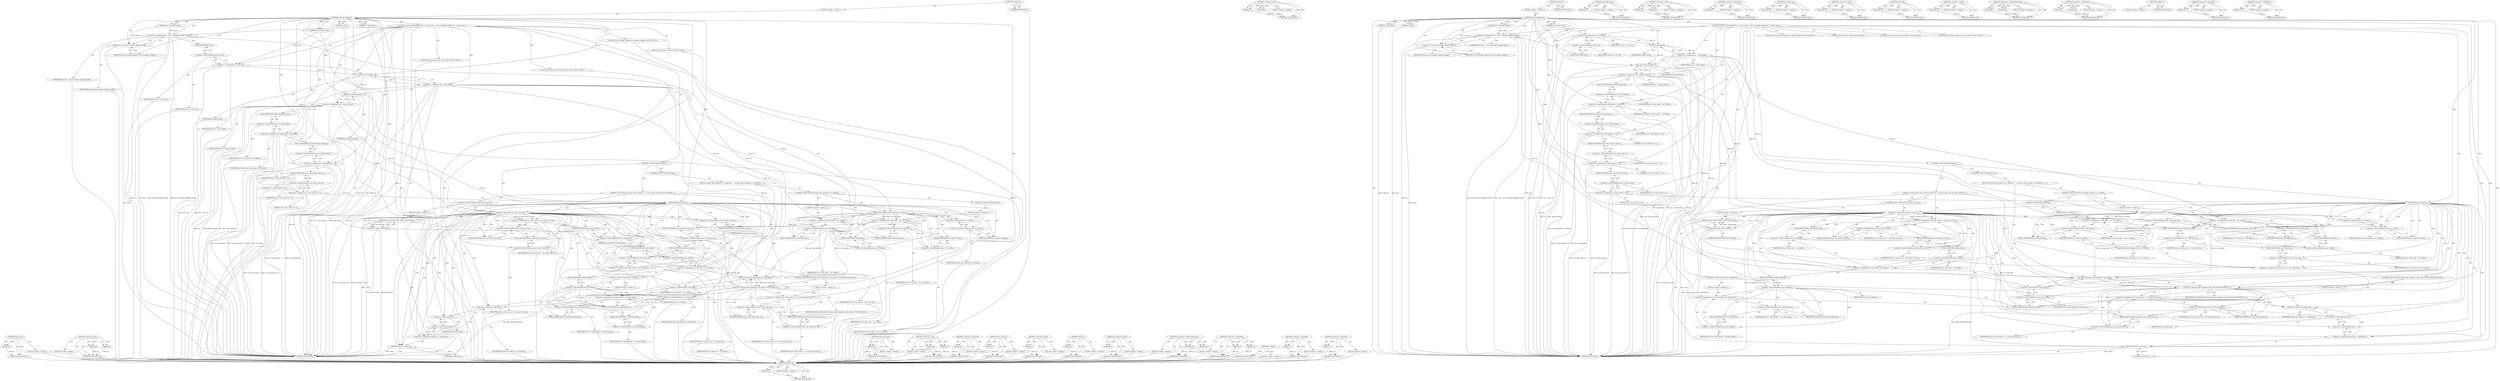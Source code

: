 digraph "&lt;operator&gt;.indirection" {
vulnerable_195 [label=<(METHOD,l2tp_ip6_sk)>];
vulnerable_196 [label=<(PARAM,p1)>];
vulnerable_197 [label=<(BLOCK,&lt;empty&gt;,&lt;empty&gt;)>];
vulnerable_198 [label=<(METHOD_RETURN,ANY)>];
vulnerable_215 [label=<(METHOD,&lt;operator&gt;.and)>];
vulnerable_216 [label=<(PARAM,p1)>];
vulnerable_217 [label=<(PARAM,p2)>];
vulnerable_218 [label=<(BLOCK,&lt;empty&gt;,&lt;empty&gt;)>];
vulnerable_219 [label=<(METHOD_RETURN,ANY)>];
vulnerable_6 [label=<(METHOD,&lt;global&gt;)<SUB>1</SUB>>];
vulnerable_7 [label=<(BLOCK,&lt;empty&gt;,&lt;empty&gt;)<SUB>1</SUB>>];
vulnerable_8 [label=<(METHOD,l2tp_ip6_getname)<SUB>1</SUB>>];
vulnerable_9 [label=<(PARAM,struct socket *sock)<SUB>1</SUB>>];
vulnerable_10 [label=<(PARAM,struct sockaddr *uaddr)<SUB>1</SUB>>];
vulnerable_11 [label=<(PARAM,int *uaddr_len)<SUB>2</SUB>>];
vulnerable_12 [label=<(PARAM,int peer)<SUB>2</SUB>>];
vulnerable_13 [label=<(BLOCK,{
	struct sockaddr_l2tpip6 *lsa = (struct socka...,{
	struct sockaddr_l2tpip6 *lsa = (struct socka...)<SUB>3</SUB>>];
vulnerable_14 [label="<(LOCAL,struct sockaddr_l2tpip6* lsa: sockaddr_l2tpip6*)<SUB>4</SUB>>"];
vulnerable_15 [label=<(&lt;operator&gt;.assignment,*lsa = (struct sockaddr_l2tpip6 *)uaddr)<SUB>4</SUB>>];
vulnerable_16 [label=<(IDENTIFIER,lsa,*lsa = (struct sockaddr_l2tpip6 *)uaddr)<SUB>4</SUB>>];
vulnerable_17 [label=<(&lt;operator&gt;.cast,(struct sockaddr_l2tpip6 *)uaddr)<SUB>4</SUB>>];
vulnerable_18 [label=<(UNKNOWN,struct sockaddr_l2tpip6 *,struct sockaddr_l2tpip6 *)<SUB>4</SUB>>];
vulnerable_19 [label=<(IDENTIFIER,uaddr,(struct sockaddr_l2tpip6 *)uaddr)<SUB>4</SUB>>];
vulnerable_20 [label="<(LOCAL,struct sock* sk: sock*)<SUB>5</SUB>>"];
vulnerable_21 [label=<(&lt;operator&gt;.assignment,*sk = sock-&gt;sk)<SUB>5</SUB>>];
vulnerable_22 [label=<(IDENTIFIER,sk,*sk = sock-&gt;sk)<SUB>5</SUB>>];
vulnerable_23 [label=<(&lt;operator&gt;.indirectFieldAccess,sock-&gt;sk)<SUB>5</SUB>>];
vulnerable_24 [label=<(IDENTIFIER,sock,*sk = sock-&gt;sk)<SUB>5</SUB>>];
vulnerable_25 [label=<(FIELD_IDENTIFIER,sk,sk)<SUB>5</SUB>>];
vulnerable_26 [label="<(LOCAL,struct ipv6_pinfo* np: ipv6_pinfo*)<SUB>6</SUB>>"];
vulnerable_27 [label=<(&lt;operator&gt;.assignment,*np = inet6_sk(sk))<SUB>6</SUB>>];
vulnerable_28 [label=<(IDENTIFIER,np,*np = inet6_sk(sk))<SUB>6</SUB>>];
vulnerable_29 [label=<(inet6_sk,inet6_sk(sk))<SUB>6</SUB>>];
vulnerable_30 [label=<(IDENTIFIER,sk,inet6_sk(sk))<SUB>6</SUB>>];
vulnerable_31 [label="<(LOCAL,struct l2tp_ip6_sock* lsk: l2tp_ip6_sock*)<SUB>7</SUB>>"];
vulnerable_32 [label=<(&lt;operator&gt;.assignment,*lsk = l2tp_ip6_sk(sk))<SUB>7</SUB>>];
vulnerable_33 [label=<(IDENTIFIER,lsk,*lsk = l2tp_ip6_sk(sk))<SUB>7</SUB>>];
vulnerable_34 [label=<(l2tp_ip6_sk,l2tp_ip6_sk(sk))<SUB>7</SUB>>];
vulnerable_35 [label=<(IDENTIFIER,sk,l2tp_ip6_sk(sk))<SUB>7</SUB>>];
vulnerable_36 [label=<(&lt;operator&gt;.assignment,lsa-&gt;l2tp_family = AF_INET6)<SUB>9</SUB>>];
vulnerable_37 [label=<(&lt;operator&gt;.indirectFieldAccess,lsa-&gt;l2tp_family)<SUB>9</SUB>>];
vulnerable_38 [label=<(IDENTIFIER,lsa,lsa-&gt;l2tp_family = AF_INET6)<SUB>9</SUB>>];
vulnerable_39 [label=<(FIELD_IDENTIFIER,l2tp_family,l2tp_family)<SUB>9</SUB>>];
vulnerable_40 [label=<(IDENTIFIER,AF_INET6,lsa-&gt;l2tp_family = AF_INET6)<SUB>9</SUB>>];
vulnerable_41 [label=<(&lt;operator&gt;.assignment,lsa-&gt;l2tp_flowinfo = 0)<SUB>10</SUB>>];
vulnerable_42 [label=<(&lt;operator&gt;.indirectFieldAccess,lsa-&gt;l2tp_flowinfo)<SUB>10</SUB>>];
vulnerable_43 [label=<(IDENTIFIER,lsa,lsa-&gt;l2tp_flowinfo = 0)<SUB>10</SUB>>];
vulnerable_44 [label=<(FIELD_IDENTIFIER,l2tp_flowinfo,l2tp_flowinfo)<SUB>10</SUB>>];
vulnerable_45 [label=<(LITERAL,0,lsa-&gt;l2tp_flowinfo = 0)<SUB>10</SUB>>];
vulnerable_46 [label=<(&lt;operator&gt;.assignment,lsa-&gt;l2tp_scope_id = 0)<SUB>11</SUB>>];
vulnerable_47 [label=<(&lt;operator&gt;.indirectFieldAccess,lsa-&gt;l2tp_scope_id)<SUB>11</SUB>>];
vulnerable_48 [label=<(IDENTIFIER,lsa,lsa-&gt;l2tp_scope_id = 0)<SUB>11</SUB>>];
vulnerable_49 [label=<(FIELD_IDENTIFIER,l2tp_scope_id,l2tp_scope_id)<SUB>11</SUB>>];
vulnerable_50 [label=<(LITERAL,0,lsa-&gt;l2tp_scope_id = 0)<SUB>11</SUB>>];
vulnerable_51 [label=<(CONTROL_STRUCTURE,IF,if (peer))<SUB>12</SUB>>];
vulnerable_52 [label=<(IDENTIFIER,peer,if (peer))<SUB>12</SUB>>];
vulnerable_53 [label=<(BLOCK,{
 		if (!lsk-&gt;peer_conn_id)
 			return -ENOTCO...,{
 		if (!lsk-&gt;peer_conn_id)
 			return -ENOTCO...)<SUB>12</SUB>>];
vulnerable_54 [label=<(CONTROL_STRUCTURE,IF,if (!lsk-&gt;peer_conn_id))<SUB>13</SUB>>];
vulnerable_55 [label=<(&lt;operator&gt;.logicalNot,!lsk-&gt;peer_conn_id)<SUB>13</SUB>>];
vulnerable_56 [label=<(&lt;operator&gt;.indirectFieldAccess,lsk-&gt;peer_conn_id)<SUB>13</SUB>>];
vulnerable_57 [label=<(IDENTIFIER,lsk,!lsk-&gt;peer_conn_id)<SUB>13</SUB>>];
vulnerable_58 [label=<(FIELD_IDENTIFIER,peer_conn_id,peer_conn_id)<SUB>13</SUB>>];
vulnerable_59 [label=<(BLOCK,&lt;empty&gt;,&lt;empty&gt;)<SUB>14</SUB>>];
vulnerable_60 [label=<(RETURN,return -ENOTCONN;,return -ENOTCONN;)<SUB>14</SUB>>];
vulnerable_61 [label=<(&lt;operator&gt;.minus,-ENOTCONN)<SUB>14</SUB>>];
vulnerable_62 [label=<(IDENTIFIER,ENOTCONN,-ENOTCONN)<SUB>14</SUB>>];
vulnerable_63 [label=<(&lt;operator&gt;.assignment,lsa-&gt;l2tp_conn_id = lsk-&gt;peer_conn_id)<SUB>15</SUB>>];
vulnerable_64 [label=<(&lt;operator&gt;.indirectFieldAccess,lsa-&gt;l2tp_conn_id)<SUB>15</SUB>>];
vulnerable_65 [label=<(IDENTIFIER,lsa,lsa-&gt;l2tp_conn_id = lsk-&gt;peer_conn_id)<SUB>15</SUB>>];
vulnerable_66 [label=<(FIELD_IDENTIFIER,l2tp_conn_id,l2tp_conn_id)<SUB>15</SUB>>];
vulnerable_67 [label=<(&lt;operator&gt;.indirectFieldAccess,lsk-&gt;peer_conn_id)<SUB>15</SUB>>];
vulnerable_68 [label=<(IDENTIFIER,lsk,lsa-&gt;l2tp_conn_id = lsk-&gt;peer_conn_id)<SUB>15</SUB>>];
vulnerable_69 [label=<(FIELD_IDENTIFIER,peer_conn_id,peer_conn_id)<SUB>15</SUB>>];
vulnerable_70 [label=<(&lt;operator&gt;.assignment,lsa-&gt;l2tp_addr = np-&gt;daddr)<SUB>16</SUB>>];
vulnerable_71 [label=<(&lt;operator&gt;.indirectFieldAccess,lsa-&gt;l2tp_addr)<SUB>16</SUB>>];
vulnerable_72 [label=<(IDENTIFIER,lsa,lsa-&gt;l2tp_addr = np-&gt;daddr)<SUB>16</SUB>>];
vulnerable_73 [label=<(FIELD_IDENTIFIER,l2tp_addr,l2tp_addr)<SUB>16</SUB>>];
vulnerable_74 [label=<(&lt;operator&gt;.indirectFieldAccess,np-&gt;daddr)<SUB>16</SUB>>];
vulnerable_75 [label=<(IDENTIFIER,np,lsa-&gt;l2tp_addr = np-&gt;daddr)<SUB>16</SUB>>];
vulnerable_76 [label=<(FIELD_IDENTIFIER,daddr,daddr)<SUB>16</SUB>>];
vulnerable_77 [label=<(CONTROL_STRUCTURE,IF,if (np-&gt;sndflow))<SUB>17</SUB>>];
vulnerable_78 [label=<(&lt;operator&gt;.indirectFieldAccess,np-&gt;sndflow)<SUB>17</SUB>>];
vulnerable_79 [label=<(IDENTIFIER,np,if (np-&gt;sndflow))<SUB>17</SUB>>];
vulnerable_80 [label=<(FIELD_IDENTIFIER,sndflow,sndflow)<SUB>17</SUB>>];
vulnerable_81 [label=<(BLOCK,&lt;empty&gt;,&lt;empty&gt;)<SUB>18</SUB>>];
vulnerable_82 [label=<(&lt;operator&gt;.assignment,lsa-&gt;l2tp_flowinfo = np-&gt;flow_label)<SUB>18</SUB>>];
vulnerable_83 [label=<(&lt;operator&gt;.indirectFieldAccess,lsa-&gt;l2tp_flowinfo)<SUB>18</SUB>>];
vulnerable_84 [label=<(IDENTIFIER,lsa,lsa-&gt;l2tp_flowinfo = np-&gt;flow_label)<SUB>18</SUB>>];
vulnerable_85 [label=<(FIELD_IDENTIFIER,l2tp_flowinfo,l2tp_flowinfo)<SUB>18</SUB>>];
vulnerable_86 [label=<(&lt;operator&gt;.indirectFieldAccess,np-&gt;flow_label)<SUB>18</SUB>>];
vulnerable_87 [label=<(IDENTIFIER,np,lsa-&gt;l2tp_flowinfo = np-&gt;flow_label)<SUB>18</SUB>>];
vulnerable_88 [label=<(FIELD_IDENTIFIER,flow_label,flow_label)<SUB>18</SUB>>];
vulnerable_89 [label=<(CONTROL_STRUCTURE,ELSE,else)<SUB>19</SUB>>];
vulnerable_90 [label=<(BLOCK,{
		if (ipv6_addr_any(&amp;np-&gt;rcv_saddr))
			lsa-&gt;...,{
		if (ipv6_addr_any(&amp;np-&gt;rcv_saddr))
			lsa-&gt;...)<SUB>19</SUB>>];
vulnerable_91 [label=<(CONTROL_STRUCTURE,IF,if (ipv6_addr_any(&amp;np-&gt;rcv_saddr)))<SUB>20</SUB>>];
vulnerable_92 [label=<(ipv6_addr_any,ipv6_addr_any(&amp;np-&gt;rcv_saddr))<SUB>20</SUB>>];
vulnerable_93 [label=<(&lt;operator&gt;.addressOf,&amp;np-&gt;rcv_saddr)<SUB>20</SUB>>];
vulnerable_94 [label=<(&lt;operator&gt;.indirectFieldAccess,np-&gt;rcv_saddr)<SUB>20</SUB>>];
vulnerable_95 [label=<(IDENTIFIER,np,ipv6_addr_any(&amp;np-&gt;rcv_saddr))<SUB>20</SUB>>];
vulnerable_96 [label=<(FIELD_IDENTIFIER,rcv_saddr,rcv_saddr)<SUB>20</SUB>>];
vulnerable_97 [label=<(BLOCK,&lt;empty&gt;,&lt;empty&gt;)<SUB>21</SUB>>];
vulnerable_98 [label=<(&lt;operator&gt;.assignment,lsa-&gt;l2tp_addr = np-&gt;saddr)<SUB>21</SUB>>];
vulnerable_99 [label=<(&lt;operator&gt;.indirectFieldAccess,lsa-&gt;l2tp_addr)<SUB>21</SUB>>];
vulnerable_100 [label=<(IDENTIFIER,lsa,lsa-&gt;l2tp_addr = np-&gt;saddr)<SUB>21</SUB>>];
vulnerable_101 [label=<(FIELD_IDENTIFIER,l2tp_addr,l2tp_addr)<SUB>21</SUB>>];
vulnerable_102 [label=<(&lt;operator&gt;.indirectFieldAccess,np-&gt;saddr)<SUB>21</SUB>>];
vulnerable_103 [label=<(IDENTIFIER,np,lsa-&gt;l2tp_addr = np-&gt;saddr)<SUB>21</SUB>>];
vulnerable_104 [label=<(FIELD_IDENTIFIER,saddr,saddr)<SUB>21</SUB>>];
vulnerable_105 [label=<(CONTROL_STRUCTURE,ELSE,else)<SUB>23</SUB>>];
vulnerable_106 [label=<(BLOCK,&lt;empty&gt;,&lt;empty&gt;)<SUB>23</SUB>>];
vulnerable_107 [label=<(&lt;operator&gt;.assignment,lsa-&gt;l2tp_addr = np-&gt;rcv_saddr)<SUB>23</SUB>>];
vulnerable_108 [label=<(&lt;operator&gt;.indirectFieldAccess,lsa-&gt;l2tp_addr)<SUB>23</SUB>>];
vulnerable_109 [label=<(IDENTIFIER,lsa,lsa-&gt;l2tp_addr = np-&gt;rcv_saddr)<SUB>23</SUB>>];
vulnerable_110 [label=<(FIELD_IDENTIFIER,l2tp_addr,l2tp_addr)<SUB>23</SUB>>];
vulnerable_111 [label=<(&lt;operator&gt;.indirectFieldAccess,np-&gt;rcv_saddr)<SUB>23</SUB>>];
vulnerable_112 [label=<(IDENTIFIER,np,lsa-&gt;l2tp_addr = np-&gt;rcv_saddr)<SUB>23</SUB>>];
vulnerable_113 [label=<(FIELD_IDENTIFIER,rcv_saddr,rcv_saddr)<SUB>23</SUB>>];
vulnerable_114 [label=<(&lt;operator&gt;.assignment,lsa-&gt;l2tp_conn_id = lsk-&gt;conn_id)<SUB>25</SUB>>];
vulnerable_115 [label=<(&lt;operator&gt;.indirectFieldAccess,lsa-&gt;l2tp_conn_id)<SUB>25</SUB>>];
vulnerable_116 [label=<(IDENTIFIER,lsa,lsa-&gt;l2tp_conn_id = lsk-&gt;conn_id)<SUB>25</SUB>>];
vulnerable_117 [label=<(FIELD_IDENTIFIER,l2tp_conn_id,l2tp_conn_id)<SUB>25</SUB>>];
vulnerable_118 [label=<(&lt;operator&gt;.indirectFieldAccess,lsk-&gt;conn_id)<SUB>25</SUB>>];
vulnerable_119 [label=<(IDENTIFIER,lsk,lsa-&gt;l2tp_conn_id = lsk-&gt;conn_id)<SUB>25</SUB>>];
vulnerable_120 [label=<(FIELD_IDENTIFIER,conn_id,conn_id)<SUB>25</SUB>>];
vulnerable_121 [label=<(CONTROL_STRUCTURE,IF,if (ipv6_addr_type(&amp;lsa-&gt;l2tp_addr) &amp; IPV6_ADDR_LINKLOCAL))<SUB>27</SUB>>];
vulnerable_122 [label=<(&lt;operator&gt;.and,ipv6_addr_type(&amp;lsa-&gt;l2tp_addr) &amp; IPV6_ADDR_LIN...)<SUB>27</SUB>>];
vulnerable_123 [label=<(ipv6_addr_type,ipv6_addr_type(&amp;lsa-&gt;l2tp_addr))<SUB>27</SUB>>];
vulnerable_124 [label=<(&lt;operator&gt;.addressOf,&amp;lsa-&gt;l2tp_addr)<SUB>27</SUB>>];
vulnerable_125 [label=<(&lt;operator&gt;.indirectFieldAccess,lsa-&gt;l2tp_addr)<SUB>27</SUB>>];
vulnerable_126 [label=<(IDENTIFIER,lsa,ipv6_addr_type(&amp;lsa-&gt;l2tp_addr))<SUB>27</SUB>>];
vulnerable_127 [label=<(FIELD_IDENTIFIER,l2tp_addr,l2tp_addr)<SUB>27</SUB>>];
vulnerable_128 [label=<(IDENTIFIER,IPV6_ADDR_LINKLOCAL,ipv6_addr_type(&amp;lsa-&gt;l2tp_addr) &amp; IPV6_ADDR_LIN...)<SUB>27</SUB>>];
vulnerable_129 [label=<(BLOCK,&lt;empty&gt;,&lt;empty&gt;)<SUB>28</SUB>>];
vulnerable_130 [label=<(&lt;operator&gt;.assignment,lsa-&gt;l2tp_scope_id = sk-&gt;sk_bound_dev_if)<SUB>28</SUB>>];
vulnerable_131 [label=<(&lt;operator&gt;.indirectFieldAccess,lsa-&gt;l2tp_scope_id)<SUB>28</SUB>>];
vulnerable_132 [label=<(IDENTIFIER,lsa,lsa-&gt;l2tp_scope_id = sk-&gt;sk_bound_dev_if)<SUB>28</SUB>>];
vulnerable_133 [label=<(FIELD_IDENTIFIER,l2tp_scope_id,l2tp_scope_id)<SUB>28</SUB>>];
vulnerable_134 [label=<(&lt;operator&gt;.indirectFieldAccess,sk-&gt;sk_bound_dev_if)<SUB>28</SUB>>];
vulnerable_135 [label=<(IDENTIFIER,sk,lsa-&gt;l2tp_scope_id = sk-&gt;sk_bound_dev_if)<SUB>28</SUB>>];
vulnerable_136 [label=<(FIELD_IDENTIFIER,sk_bound_dev_if,sk_bound_dev_if)<SUB>28</SUB>>];
vulnerable_137 [label=<(&lt;operator&gt;.assignment,*uaddr_len = sizeof(*lsa))<SUB>29</SUB>>];
vulnerable_138 [label=<(&lt;operator&gt;.indirection,*uaddr_len)<SUB>29</SUB>>];
vulnerable_139 [label=<(IDENTIFIER,uaddr_len,*uaddr_len = sizeof(*lsa))<SUB>29</SUB>>];
vulnerable_140 [label=<(&lt;operator&gt;.sizeOf,sizeof(*lsa))<SUB>29</SUB>>];
vulnerable_141 [label=<(&lt;operator&gt;.indirection,*lsa)<SUB>29</SUB>>];
vulnerable_142 [label=<(IDENTIFIER,lsa,sizeof(*lsa))<SUB>29</SUB>>];
vulnerable_143 [label=<(RETURN,return 0;,return 0;)<SUB>30</SUB>>];
vulnerable_144 [label=<(LITERAL,0,return 0;)<SUB>30</SUB>>];
vulnerable_145 [label=<(METHOD_RETURN,int)<SUB>1</SUB>>];
vulnerable_147 [label=<(METHOD_RETURN,ANY)<SUB>1</SUB>>];
vulnerable_220 [label=<(METHOD,ipv6_addr_type)>];
vulnerable_221 [label=<(PARAM,p1)>];
vulnerable_222 [label=<(BLOCK,&lt;empty&gt;,&lt;empty&gt;)>];
vulnerable_223 [label=<(METHOD_RETURN,ANY)>];
vulnerable_181 [label=<(METHOD,&lt;operator&gt;.cast)>];
vulnerable_182 [label=<(PARAM,p1)>];
vulnerable_183 [label=<(PARAM,p2)>];
vulnerable_184 [label=<(BLOCK,&lt;empty&gt;,&lt;empty&gt;)>];
vulnerable_185 [label=<(METHOD_RETURN,ANY)>];
vulnerable_211 [label=<(METHOD,&lt;operator&gt;.addressOf)>];
vulnerable_212 [label=<(PARAM,p1)>];
vulnerable_213 [label=<(BLOCK,&lt;empty&gt;,&lt;empty&gt;)>];
vulnerable_214 [label=<(METHOD_RETURN,ANY)>];
vulnerable_207 [label=<(METHOD,ipv6_addr_any)>];
vulnerable_208 [label=<(PARAM,p1)>];
vulnerable_209 [label=<(BLOCK,&lt;empty&gt;,&lt;empty&gt;)>];
vulnerable_210 [label=<(METHOD_RETURN,ANY)>];
vulnerable_203 [label=<(METHOD,&lt;operator&gt;.minus)>];
vulnerable_204 [label=<(PARAM,p1)>];
vulnerable_205 [label=<(BLOCK,&lt;empty&gt;,&lt;empty&gt;)>];
vulnerable_206 [label=<(METHOD_RETURN,ANY)>];
vulnerable_191 [label=<(METHOD,inet6_sk)>];
vulnerable_192 [label=<(PARAM,p1)>];
vulnerable_193 [label=<(BLOCK,&lt;empty&gt;,&lt;empty&gt;)>];
vulnerable_194 [label=<(METHOD_RETURN,ANY)>];
vulnerable_228 [label=<(METHOD,&lt;operator&gt;.sizeOf)>];
vulnerable_229 [label=<(PARAM,p1)>];
vulnerable_230 [label=<(BLOCK,&lt;empty&gt;,&lt;empty&gt;)>];
vulnerable_231 [label=<(METHOD_RETURN,ANY)>];
vulnerable_186 [label=<(METHOD,&lt;operator&gt;.indirectFieldAccess)>];
vulnerable_187 [label=<(PARAM,p1)>];
vulnerable_188 [label=<(PARAM,p2)>];
vulnerable_189 [label=<(BLOCK,&lt;empty&gt;,&lt;empty&gt;)>];
vulnerable_190 [label=<(METHOD_RETURN,ANY)>];
vulnerable_176 [label=<(METHOD,&lt;operator&gt;.assignment)>];
vulnerable_177 [label=<(PARAM,p1)>];
vulnerable_178 [label=<(PARAM,p2)>];
vulnerable_179 [label=<(BLOCK,&lt;empty&gt;,&lt;empty&gt;)>];
vulnerable_180 [label=<(METHOD_RETURN,ANY)>];
vulnerable_170 [label=<(METHOD,&lt;global&gt;)<SUB>1</SUB>>];
vulnerable_171 [label=<(BLOCK,&lt;empty&gt;,&lt;empty&gt;)>];
vulnerable_172 [label=<(METHOD_RETURN,ANY)>];
vulnerable_199 [label=<(METHOD,&lt;operator&gt;.logicalNot)>];
vulnerable_200 [label=<(PARAM,p1)>];
vulnerable_201 [label=<(BLOCK,&lt;empty&gt;,&lt;empty&gt;)>];
vulnerable_202 [label=<(METHOD_RETURN,ANY)>];
vulnerable_224 [label=<(METHOD,&lt;operator&gt;.indirection)>];
vulnerable_225 [label=<(PARAM,p1)>];
vulnerable_226 [label=<(BLOCK,&lt;empty&gt;,&lt;empty&gt;)>];
vulnerable_227 [label=<(METHOD_RETURN,ANY)>];
fixed_200 [label=<(METHOD,l2tp_ip6_sk)>];
fixed_201 [label=<(PARAM,p1)>];
fixed_202 [label=<(BLOCK,&lt;empty&gt;,&lt;empty&gt;)>];
fixed_203 [label=<(METHOD_RETURN,ANY)>];
fixed_220 [label=<(METHOD,&lt;operator&gt;.and)>];
fixed_221 [label=<(PARAM,p1)>];
fixed_222 [label=<(PARAM,p2)>];
fixed_223 [label=<(BLOCK,&lt;empty&gt;,&lt;empty&gt;)>];
fixed_224 [label=<(METHOD_RETURN,ANY)>];
fixed_6 [label=<(METHOD,&lt;global&gt;)<SUB>1</SUB>>];
fixed_7 [label=<(BLOCK,&lt;empty&gt;,&lt;empty&gt;)<SUB>1</SUB>>];
fixed_8 [label=<(METHOD,l2tp_ip6_getname)<SUB>1</SUB>>];
fixed_9 [label=<(PARAM,struct socket *sock)<SUB>1</SUB>>];
fixed_10 [label=<(PARAM,struct sockaddr *uaddr)<SUB>1</SUB>>];
fixed_11 [label=<(PARAM,int *uaddr_len)<SUB>2</SUB>>];
fixed_12 [label=<(PARAM,int peer)<SUB>2</SUB>>];
fixed_13 [label=<(BLOCK,{
	struct sockaddr_l2tpip6 *lsa = (struct socka...,{
	struct sockaddr_l2tpip6 *lsa = (struct socka...)<SUB>3</SUB>>];
fixed_14 [label="<(LOCAL,struct sockaddr_l2tpip6* lsa: sockaddr_l2tpip6*)<SUB>4</SUB>>"];
fixed_15 [label=<(&lt;operator&gt;.assignment,*lsa = (struct sockaddr_l2tpip6 *)uaddr)<SUB>4</SUB>>];
fixed_16 [label=<(IDENTIFIER,lsa,*lsa = (struct sockaddr_l2tpip6 *)uaddr)<SUB>4</SUB>>];
fixed_17 [label=<(&lt;operator&gt;.cast,(struct sockaddr_l2tpip6 *)uaddr)<SUB>4</SUB>>];
fixed_18 [label=<(UNKNOWN,struct sockaddr_l2tpip6 *,struct sockaddr_l2tpip6 *)<SUB>4</SUB>>];
fixed_19 [label=<(IDENTIFIER,uaddr,(struct sockaddr_l2tpip6 *)uaddr)<SUB>4</SUB>>];
fixed_20 [label="<(LOCAL,struct sock* sk: sock*)<SUB>5</SUB>>"];
fixed_21 [label=<(&lt;operator&gt;.assignment,*sk = sock-&gt;sk)<SUB>5</SUB>>];
fixed_22 [label=<(IDENTIFIER,sk,*sk = sock-&gt;sk)<SUB>5</SUB>>];
fixed_23 [label=<(&lt;operator&gt;.indirectFieldAccess,sock-&gt;sk)<SUB>5</SUB>>];
fixed_24 [label=<(IDENTIFIER,sock,*sk = sock-&gt;sk)<SUB>5</SUB>>];
fixed_25 [label=<(FIELD_IDENTIFIER,sk,sk)<SUB>5</SUB>>];
fixed_26 [label="<(LOCAL,struct ipv6_pinfo* np: ipv6_pinfo*)<SUB>6</SUB>>"];
fixed_27 [label=<(&lt;operator&gt;.assignment,*np = inet6_sk(sk))<SUB>6</SUB>>];
fixed_28 [label=<(IDENTIFIER,np,*np = inet6_sk(sk))<SUB>6</SUB>>];
fixed_29 [label=<(inet6_sk,inet6_sk(sk))<SUB>6</SUB>>];
fixed_30 [label=<(IDENTIFIER,sk,inet6_sk(sk))<SUB>6</SUB>>];
fixed_31 [label="<(LOCAL,struct l2tp_ip6_sock* lsk: l2tp_ip6_sock*)<SUB>7</SUB>>"];
fixed_32 [label=<(&lt;operator&gt;.assignment,*lsk = l2tp_ip6_sk(sk))<SUB>7</SUB>>];
fixed_33 [label=<(IDENTIFIER,lsk,*lsk = l2tp_ip6_sk(sk))<SUB>7</SUB>>];
fixed_34 [label=<(l2tp_ip6_sk,l2tp_ip6_sk(sk))<SUB>7</SUB>>];
fixed_35 [label=<(IDENTIFIER,sk,l2tp_ip6_sk(sk))<SUB>7</SUB>>];
fixed_36 [label=<(&lt;operator&gt;.assignment,lsa-&gt;l2tp_family = AF_INET6)<SUB>9</SUB>>];
fixed_37 [label=<(&lt;operator&gt;.indirectFieldAccess,lsa-&gt;l2tp_family)<SUB>9</SUB>>];
fixed_38 [label=<(IDENTIFIER,lsa,lsa-&gt;l2tp_family = AF_INET6)<SUB>9</SUB>>];
fixed_39 [label=<(FIELD_IDENTIFIER,l2tp_family,l2tp_family)<SUB>9</SUB>>];
fixed_40 [label=<(IDENTIFIER,AF_INET6,lsa-&gt;l2tp_family = AF_INET6)<SUB>9</SUB>>];
fixed_41 [label=<(&lt;operator&gt;.assignment,lsa-&gt;l2tp_flowinfo = 0)<SUB>10</SUB>>];
fixed_42 [label=<(&lt;operator&gt;.indirectFieldAccess,lsa-&gt;l2tp_flowinfo)<SUB>10</SUB>>];
fixed_43 [label=<(IDENTIFIER,lsa,lsa-&gt;l2tp_flowinfo = 0)<SUB>10</SUB>>];
fixed_44 [label=<(FIELD_IDENTIFIER,l2tp_flowinfo,l2tp_flowinfo)<SUB>10</SUB>>];
fixed_45 [label=<(LITERAL,0,lsa-&gt;l2tp_flowinfo = 0)<SUB>10</SUB>>];
fixed_46 [label=<(&lt;operator&gt;.assignment,lsa-&gt;l2tp_scope_id = 0)<SUB>11</SUB>>];
fixed_47 [label=<(&lt;operator&gt;.indirectFieldAccess,lsa-&gt;l2tp_scope_id)<SUB>11</SUB>>];
fixed_48 [label=<(IDENTIFIER,lsa,lsa-&gt;l2tp_scope_id = 0)<SUB>11</SUB>>];
fixed_49 [label=<(FIELD_IDENTIFIER,l2tp_scope_id,l2tp_scope_id)<SUB>11</SUB>>];
fixed_50 [label=<(LITERAL,0,lsa-&gt;l2tp_scope_id = 0)<SUB>11</SUB>>];
fixed_51 [label=<(&lt;operator&gt;.assignment,lsa-&gt;l2tp_unused = 0)<SUB>12</SUB>>];
fixed_52 [label=<(&lt;operator&gt;.indirectFieldAccess,lsa-&gt;l2tp_unused)<SUB>12</SUB>>];
fixed_53 [label=<(IDENTIFIER,lsa,lsa-&gt;l2tp_unused = 0)<SUB>12</SUB>>];
fixed_54 [label=<(FIELD_IDENTIFIER,l2tp_unused,l2tp_unused)<SUB>12</SUB>>];
fixed_55 [label=<(LITERAL,0,lsa-&gt;l2tp_unused = 0)<SUB>12</SUB>>];
fixed_56 [label=<(CONTROL_STRUCTURE,IF,if (peer))<SUB>13</SUB>>];
fixed_57 [label=<(IDENTIFIER,peer,if (peer))<SUB>13</SUB>>];
fixed_58 [label=<(BLOCK,{
 		if (!lsk-&gt;peer_conn_id)
 			return -ENOTCO...,{
 		if (!lsk-&gt;peer_conn_id)
 			return -ENOTCO...)<SUB>13</SUB>>];
fixed_59 [label=<(CONTROL_STRUCTURE,IF,if (!lsk-&gt;peer_conn_id))<SUB>14</SUB>>];
fixed_60 [label=<(&lt;operator&gt;.logicalNot,!lsk-&gt;peer_conn_id)<SUB>14</SUB>>];
fixed_61 [label=<(&lt;operator&gt;.indirectFieldAccess,lsk-&gt;peer_conn_id)<SUB>14</SUB>>];
fixed_62 [label=<(IDENTIFIER,lsk,!lsk-&gt;peer_conn_id)<SUB>14</SUB>>];
fixed_63 [label=<(FIELD_IDENTIFIER,peer_conn_id,peer_conn_id)<SUB>14</SUB>>];
fixed_64 [label=<(BLOCK,&lt;empty&gt;,&lt;empty&gt;)<SUB>15</SUB>>];
fixed_65 [label=<(RETURN,return -ENOTCONN;,return -ENOTCONN;)<SUB>15</SUB>>];
fixed_66 [label=<(&lt;operator&gt;.minus,-ENOTCONN)<SUB>15</SUB>>];
fixed_67 [label=<(IDENTIFIER,ENOTCONN,-ENOTCONN)<SUB>15</SUB>>];
fixed_68 [label=<(&lt;operator&gt;.assignment,lsa-&gt;l2tp_conn_id = lsk-&gt;peer_conn_id)<SUB>16</SUB>>];
fixed_69 [label=<(&lt;operator&gt;.indirectFieldAccess,lsa-&gt;l2tp_conn_id)<SUB>16</SUB>>];
fixed_70 [label=<(IDENTIFIER,lsa,lsa-&gt;l2tp_conn_id = lsk-&gt;peer_conn_id)<SUB>16</SUB>>];
fixed_71 [label=<(FIELD_IDENTIFIER,l2tp_conn_id,l2tp_conn_id)<SUB>16</SUB>>];
fixed_72 [label=<(&lt;operator&gt;.indirectFieldAccess,lsk-&gt;peer_conn_id)<SUB>16</SUB>>];
fixed_73 [label=<(IDENTIFIER,lsk,lsa-&gt;l2tp_conn_id = lsk-&gt;peer_conn_id)<SUB>16</SUB>>];
fixed_74 [label=<(FIELD_IDENTIFIER,peer_conn_id,peer_conn_id)<SUB>16</SUB>>];
fixed_75 [label=<(&lt;operator&gt;.assignment,lsa-&gt;l2tp_addr = np-&gt;daddr)<SUB>17</SUB>>];
fixed_76 [label=<(&lt;operator&gt;.indirectFieldAccess,lsa-&gt;l2tp_addr)<SUB>17</SUB>>];
fixed_77 [label=<(IDENTIFIER,lsa,lsa-&gt;l2tp_addr = np-&gt;daddr)<SUB>17</SUB>>];
fixed_78 [label=<(FIELD_IDENTIFIER,l2tp_addr,l2tp_addr)<SUB>17</SUB>>];
fixed_79 [label=<(&lt;operator&gt;.indirectFieldAccess,np-&gt;daddr)<SUB>17</SUB>>];
fixed_80 [label=<(IDENTIFIER,np,lsa-&gt;l2tp_addr = np-&gt;daddr)<SUB>17</SUB>>];
fixed_81 [label=<(FIELD_IDENTIFIER,daddr,daddr)<SUB>17</SUB>>];
fixed_82 [label=<(CONTROL_STRUCTURE,IF,if (np-&gt;sndflow))<SUB>18</SUB>>];
fixed_83 [label=<(&lt;operator&gt;.indirectFieldAccess,np-&gt;sndflow)<SUB>18</SUB>>];
fixed_84 [label=<(IDENTIFIER,np,if (np-&gt;sndflow))<SUB>18</SUB>>];
fixed_85 [label=<(FIELD_IDENTIFIER,sndflow,sndflow)<SUB>18</SUB>>];
fixed_86 [label=<(BLOCK,&lt;empty&gt;,&lt;empty&gt;)<SUB>19</SUB>>];
fixed_87 [label=<(&lt;operator&gt;.assignment,lsa-&gt;l2tp_flowinfo = np-&gt;flow_label)<SUB>19</SUB>>];
fixed_88 [label=<(&lt;operator&gt;.indirectFieldAccess,lsa-&gt;l2tp_flowinfo)<SUB>19</SUB>>];
fixed_89 [label=<(IDENTIFIER,lsa,lsa-&gt;l2tp_flowinfo = np-&gt;flow_label)<SUB>19</SUB>>];
fixed_90 [label=<(FIELD_IDENTIFIER,l2tp_flowinfo,l2tp_flowinfo)<SUB>19</SUB>>];
fixed_91 [label=<(&lt;operator&gt;.indirectFieldAccess,np-&gt;flow_label)<SUB>19</SUB>>];
fixed_92 [label=<(IDENTIFIER,np,lsa-&gt;l2tp_flowinfo = np-&gt;flow_label)<SUB>19</SUB>>];
fixed_93 [label=<(FIELD_IDENTIFIER,flow_label,flow_label)<SUB>19</SUB>>];
fixed_94 [label=<(CONTROL_STRUCTURE,ELSE,else)<SUB>20</SUB>>];
fixed_95 [label=<(BLOCK,{
		if (ipv6_addr_any(&amp;np-&gt;rcv_saddr))
			lsa-&gt;...,{
		if (ipv6_addr_any(&amp;np-&gt;rcv_saddr))
			lsa-&gt;...)<SUB>20</SUB>>];
fixed_96 [label=<(CONTROL_STRUCTURE,IF,if (ipv6_addr_any(&amp;np-&gt;rcv_saddr)))<SUB>21</SUB>>];
fixed_97 [label=<(ipv6_addr_any,ipv6_addr_any(&amp;np-&gt;rcv_saddr))<SUB>21</SUB>>];
fixed_98 [label=<(&lt;operator&gt;.addressOf,&amp;np-&gt;rcv_saddr)<SUB>21</SUB>>];
fixed_99 [label=<(&lt;operator&gt;.indirectFieldAccess,np-&gt;rcv_saddr)<SUB>21</SUB>>];
fixed_100 [label=<(IDENTIFIER,np,ipv6_addr_any(&amp;np-&gt;rcv_saddr))<SUB>21</SUB>>];
fixed_101 [label=<(FIELD_IDENTIFIER,rcv_saddr,rcv_saddr)<SUB>21</SUB>>];
fixed_102 [label=<(BLOCK,&lt;empty&gt;,&lt;empty&gt;)<SUB>22</SUB>>];
fixed_103 [label=<(&lt;operator&gt;.assignment,lsa-&gt;l2tp_addr = np-&gt;saddr)<SUB>22</SUB>>];
fixed_104 [label=<(&lt;operator&gt;.indirectFieldAccess,lsa-&gt;l2tp_addr)<SUB>22</SUB>>];
fixed_105 [label=<(IDENTIFIER,lsa,lsa-&gt;l2tp_addr = np-&gt;saddr)<SUB>22</SUB>>];
fixed_106 [label=<(FIELD_IDENTIFIER,l2tp_addr,l2tp_addr)<SUB>22</SUB>>];
fixed_107 [label=<(&lt;operator&gt;.indirectFieldAccess,np-&gt;saddr)<SUB>22</SUB>>];
fixed_108 [label=<(IDENTIFIER,np,lsa-&gt;l2tp_addr = np-&gt;saddr)<SUB>22</SUB>>];
fixed_109 [label=<(FIELD_IDENTIFIER,saddr,saddr)<SUB>22</SUB>>];
fixed_110 [label=<(CONTROL_STRUCTURE,ELSE,else)<SUB>24</SUB>>];
fixed_111 [label=<(BLOCK,&lt;empty&gt;,&lt;empty&gt;)<SUB>24</SUB>>];
fixed_112 [label=<(&lt;operator&gt;.assignment,lsa-&gt;l2tp_addr = np-&gt;rcv_saddr)<SUB>24</SUB>>];
fixed_113 [label=<(&lt;operator&gt;.indirectFieldAccess,lsa-&gt;l2tp_addr)<SUB>24</SUB>>];
fixed_114 [label=<(IDENTIFIER,lsa,lsa-&gt;l2tp_addr = np-&gt;rcv_saddr)<SUB>24</SUB>>];
fixed_115 [label=<(FIELD_IDENTIFIER,l2tp_addr,l2tp_addr)<SUB>24</SUB>>];
fixed_116 [label=<(&lt;operator&gt;.indirectFieldAccess,np-&gt;rcv_saddr)<SUB>24</SUB>>];
fixed_117 [label=<(IDENTIFIER,np,lsa-&gt;l2tp_addr = np-&gt;rcv_saddr)<SUB>24</SUB>>];
fixed_118 [label=<(FIELD_IDENTIFIER,rcv_saddr,rcv_saddr)<SUB>24</SUB>>];
fixed_119 [label=<(&lt;operator&gt;.assignment,lsa-&gt;l2tp_conn_id = lsk-&gt;conn_id)<SUB>26</SUB>>];
fixed_120 [label=<(&lt;operator&gt;.indirectFieldAccess,lsa-&gt;l2tp_conn_id)<SUB>26</SUB>>];
fixed_121 [label=<(IDENTIFIER,lsa,lsa-&gt;l2tp_conn_id = lsk-&gt;conn_id)<SUB>26</SUB>>];
fixed_122 [label=<(FIELD_IDENTIFIER,l2tp_conn_id,l2tp_conn_id)<SUB>26</SUB>>];
fixed_123 [label=<(&lt;operator&gt;.indirectFieldAccess,lsk-&gt;conn_id)<SUB>26</SUB>>];
fixed_124 [label=<(IDENTIFIER,lsk,lsa-&gt;l2tp_conn_id = lsk-&gt;conn_id)<SUB>26</SUB>>];
fixed_125 [label=<(FIELD_IDENTIFIER,conn_id,conn_id)<SUB>26</SUB>>];
fixed_126 [label=<(CONTROL_STRUCTURE,IF,if (ipv6_addr_type(&amp;lsa-&gt;l2tp_addr) &amp; IPV6_ADDR_LINKLOCAL))<SUB>28</SUB>>];
fixed_127 [label=<(&lt;operator&gt;.and,ipv6_addr_type(&amp;lsa-&gt;l2tp_addr) &amp; IPV6_ADDR_LIN...)<SUB>28</SUB>>];
fixed_128 [label=<(ipv6_addr_type,ipv6_addr_type(&amp;lsa-&gt;l2tp_addr))<SUB>28</SUB>>];
fixed_129 [label=<(&lt;operator&gt;.addressOf,&amp;lsa-&gt;l2tp_addr)<SUB>28</SUB>>];
fixed_130 [label=<(&lt;operator&gt;.indirectFieldAccess,lsa-&gt;l2tp_addr)<SUB>28</SUB>>];
fixed_131 [label=<(IDENTIFIER,lsa,ipv6_addr_type(&amp;lsa-&gt;l2tp_addr))<SUB>28</SUB>>];
fixed_132 [label=<(FIELD_IDENTIFIER,l2tp_addr,l2tp_addr)<SUB>28</SUB>>];
fixed_133 [label=<(IDENTIFIER,IPV6_ADDR_LINKLOCAL,ipv6_addr_type(&amp;lsa-&gt;l2tp_addr) &amp; IPV6_ADDR_LIN...)<SUB>28</SUB>>];
fixed_134 [label=<(BLOCK,&lt;empty&gt;,&lt;empty&gt;)<SUB>29</SUB>>];
fixed_135 [label=<(&lt;operator&gt;.assignment,lsa-&gt;l2tp_scope_id = sk-&gt;sk_bound_dev_if)<SUB>29</SUB>>];
fixed_136 [label=<(&lt;operator&gt;.indirectFieldAccess,lsa-&gt;l2tp_scope_id)<SUB>29</SUB>>];
fixed_137 [label=<(IDENTIFIER,lsa,lsa-&gt;l2tp_scope_id = sk-&gt;sk_bound_dev_if)<SUB>29</SUB>>];
fixed_138 [label=<(FIELD_IDENTIFIER,l2tp_scope_id,l2tp_scope_id)<SUB>29</SUB>>];
fixed_139 [label=<(&lt;operator&gt;.indirectFieldAccess,sk-&gt;sk_bound_dev_if)<SUB>29</SUB>>];
fixed_140 [label=<(IDENTIFIER,sk,lsa-&gt;l2tp_scope_id = sk-&gt;sk_bound_dev_if)<SUB>29</SUB>>];
fixed_141 [label=<(FIELD_IDENTIFIER,sk_bound_dev_if,sk_bound_dev_if)<SUB>29</SUB>>];
fixed_142 [label=<(&lt;operator&gt;.assignment,*uaddr_len = sizeof(*lsa))<SUB>30</SUB>>];
fixed_143 [label=<(&lt;operator&gt;.indirection,*uaddr_len)<SUB>30</SUB>>];
fixed_144 [label=<(IDENTIFIER,uaddr_len,*uaddr_len = sizeof(*lsa))<SUB>30</SUB>>];
fixed_145 [label=<(&lt;operator&gt;.sizeOf,sizeof(*lsa))<SUB>30</SUB>>];
fixed_146 [label=<(&lt;operator&gt;.indirection,*lsa)<SUB>30</SUB>>];
fixed_147 [label=<(IDENTIFIER,lsa,sizeof(*lsa))<SUB>30</SUB>>];
fixed_148 [label=<(RETURN,return 0;,return 0;)<SUB>31</SUB>>];
fixed_149 [label=<(LITERAL,0,return 0;)<SUB>31</SUB>>];
fixed_150 [label=<(METHOD_RETURN,int)<SUB>1</SUB>>];
fixed_152 [label=<(METHOD_RETURN,ANY)<SUB>1</SUB>>];
fixed_225 [label=<(METHOD,ipv6_addr_type)>];
fixed_226 [label=<(PARAM,p1)>];
fixed_227 [label=<(BLOCK,&lt;empty&gt;,&lt;empty&gt;)>];
fixed_228 [label=<(METHOD_RETURN,ANY)>];
fixed_186 [label=<(METHOD,&lt;operator&gt;.cast)>];
fixed_187 [label=<(PARAM,p1)>];
fixed_188 [label=<(PARAM,p2)>];
fixed_189 [label=<(BLOCK,&lt;empty&gt;,&lt;empty&gt;)>];
fixed_190 [label=<(METHOD_RETURN,ANY)>];
fixed_216 [label=<(METHOD,&lt;operator&gt;.addressOf)>];
fixed_217 [label=<(PARAM,p1)>];
fixed_218 [label=<(BLOCK,&lt;empty&gt;,&lt;empty&gt;)>];
fixed_219 [label=<(METHOD_RETURN,ANY)>];
fixed_212 [label=<(METHOD,ipv6_addr_any)>];
fixed_213 [label=<(PARAM,p1)>];
fixed_214 [label=<(BLOCK,&lt;empty&gt;,&lt;empty&gt;)>];
fixed_215 [label=<(METHOD_RETURN,ANY)>];
fixed_208 [label=<(METHOD,&lt;operator&gt;.minus)>];
fixed_209 [label=<(PARAM,p1)>];
fixed_210 [label=<(BLOCK,&lt;empty&gt;,&lt;empty&gt;)>];
fixed_211 [label=<(METHOD_RETURN,ANY)>];
fixed_196 [label=<(METHOD,inet6_sk)>];
fixed_197 [label=<(PARAM,p1)>];
fixed_198 [label=<(BLOCK,&lt;empty&gt;,&lt;empty&gt;)>];
fixed_199 [label=<(METHOD_RETURN,ANY)>];
fixed_233 [label=<(METHOD,&lt;operator&gt;.sizeOf)>];
fixed_234 [label=<(PARAM,p1)>];
fixed_235 [label=<(BLOCK,&lt;empty&gt;,&lt;empty&gt;)>];
fixed_236 [label=<(METHOD_RETURN,ANY)>];
fixed_191 [label=<(METHOD,&lt;operator&gt;.indirectFieldAccess)>];
fixed_192 [label=<(PARAM,p1)>];
fixed_193 [label=<(PARAM,p2)>];
fixed_194 [label=<(BLOCK,&lt;empty&gt;,&lt;empty&gt;)>];
fixed_195 [label=<(METHOD_RETURN,ANY)>];
fixed_181 [label=<(METHOD,&lt;operator&gt;.assignment)>];
fixed_182 [label=<(PARAM,p1)>];
fixed_183 [label=<(PARAM,p2)>];
fixed_184 [label=<(BLOCK,&lt;empty&gt;,&lt;empty&gt;)>];
fixed_185 [label=<(METHOD_RETURN,ANY)>];
fixed_175 [label=<(METHOD,&lt;global&gt;)<SUB>1</SUB>>];
fixed_176 [label=<(BLOCK,&lt;empty&gt;,&lt;empty&gt;)>];
fixed_177 [label=<(METHOD_RETURN,ANY)>];
fixed_204 [label=<(METHOD,&lt;operator&gt;.logicalNot)>];
fixed_205 [label=<(PARAM,p1)>];
fixed_206 [label=<(BLOCK,&lt;empty&gt;,&lt;empty&gt;)>];
fixed_207 [label=<(METHOD_RETURN,ANY)>];
fixed_229 [label=<(METHOD,&lt;operator&gt;.indirection)>];
fixed_230 [label=<(PARAM,p1)>];
fixed_231 [label=<(BLOCK,&lt;empty&gt;,&lt;empty&gt;)>];
fixed_232 [label=<(METHOD_RETURN,ANY)>];
vulnerable_195 -> vulnerable_196  [key=0, label="AST: "];
vulnerable_195 -> vulnerable_196  [key=1, label="DDG: "];
vulnerable_195 -> vulnerable_197  [key=0, label="AST: "];
vulnerable_195 -> vulnerable_198  [key=0, label="AST: "];
vulnerable_195 -> vulnerable_198  [key=1, label="CFG: "];
vulnerable_196 -> vulnerable_198  [key=0, label="DDG: p1"];
vulnerable_197 -> fixed_200  [key=0];
vulnerable_198 -> fixed_200  [key=0];
vulnerable_215 -> vulnerable_216  [key=0, label="AST: "];
vulnerable_215 -> vulnerable_216  [key=1, label="DDG: "];
vulnerable_215 -> vulnerable_218  [key=0, label="AST: "];
vulnerable_215 -> vulnerable_217  [key=0, label="AST: "];
vulnerable_215 -> vulnerable_217  [key=1, label="DDG: "];
vulnerable_215 -> vulnerable_219  [key=0, label="AST: "];
vulnerable_215 -> vulnerable_219  [key=1, label="CFG: "];
vulnerable_216 -> vulnerable_219  [key=0, label="DDG: p1"];
vulnerable_217 -> vulnerable_219  [key=0, label="DDG: p2"];
vulnerable_218 -> fixed_200  [key=0];
vulnerable_219 -> fixed_200  [key=0];
vulnerable_6 -> vulnerable_7  [key=0, label="AST: "];
vulnerable_6 -> vulnerable_147  [key=0, label="AST: "];
vulnerable_6 -> vulnerable_147  [key=1, label="CFG: "];
vulnerable_7 -> vulnerable_8  [key=0, label="AST: "];
vulnerable_8 -> vulnerable_9  [key=0, label="AST: "];
vulnerable_8 -> vulnerable_9  [key=1, label="DDG: "];
vulnerable_8 -> vulnerable_10  [key=0, label="AST: "];
vulnerable_8 -> vulnerable_10  [key=1, label="DDG: "];
vulnerable_8 -> vulnerable_11  [key=0, label="AST: "];
vulnerable_8 -> vulnerable_11  [key=1, label="DDG: "];
vulnerable_8 -> vulnerable_12  [key=0, label="AST: "];
vulnerable_8 -> vulnerable_12  [key=1, label="DDG: "];
vulnerable_8 -> vulnerable_13  [key=0, label="AST: "];
vulnerable_8 -> vulnerable_145  [key=0, label="AST: "];
vulnerable_8 -> vulnerable_18  [key=0, label="CFG: "];
vulnerable_8 -> vulnerable_15  [key=0, label="DDG: "];
vulnerable_8 -> vulnerable_36  [key=0, label="DDG: "];
vulnerable_8 -> vulnerable_41  [key=0, label="DDG: "];
vulnerable_8 -> vulnerable_46  [key=0, label="DDG: "];
vulnerable_8 -> vulnerable_143  [key=0, label="DDG: "];
vulnerable_8 -> vulnerable_52  [key=0, label="DDG: "];
vulnerable_8 -> vulnerable_144  [key=0, label="DDG: "];
vulnerable_8 -> vulnerable_17  [key=0, label="DDG: "];
vulnerable_8 -> vulnerable_29  [key=0, label="DDG: "];
vulnerable_8 -> vulnerable_34  [key=0, label="DDG: "];
vulnerable_8 -> vulnerable_122  [key=0, label="DDG: "];
vulnerable_8 -> vulnerable_61  [key=0, label="DDG: "];
vulnerable_9 -> vulnerable_145  [key=0, label="DDG: sock"];
vulnerable_9 -> vulnerable_21  [key=0, label="DDG: sock"];
vulnerable_10 -> vulnerable_15  [key=0, label="DDG: uaddr"];
vulnerable_10 -> vulnerable_17  [key=0, label="DDG: uaddr"];
vulnerable_11 -> vulnerable_145  [key=0, label="DDG: uaddr_len"];
vulnerable_12 -> vulnerable_145  [key=0, label="DDG: peer"];
vulnerable_13 -> vulnerable_14  [key=0, label="AST: "];
vulnerable_13 -> vulnerable_15  [key=0, label="AST: "];
vulnerable_13 -> vulnerable_20  [key=0, label="AST: "];
vulnerable_13 -> vulnerable_21  [key=0, label="AST: "];
vulnerable_13 -> vulnerable_26  [key=0, label="AST: "];
vulnerable_13 -> vulnerable_27  [key=0, label="AST: "];
vulnerable_13 -> vulnerable_31  [key=0, label="AST: "];
vulnerable_13 -> vulnerable_32  [key=0, label="AST: "];
vulnerable_13 -> vulnerable_36  [key=0, label="AST: "];
vulnerable_13 -> vulnerable_41  [key=0, label="AST: "];
vulnerable_13 -> vulnerable_46  [key=0, label="AST: "];
vulnerable_13 -> vulnerable_51  [key=0, label="AST: "];
vulnerable_13 -> vulnerable_121  [key=0, label="AST: "];
vulnerable_13 -> vulnerable_137  [key=0, label="AST: "];
vulnerable_13 -> vulnerable_143  [key=0, label="AST: "];
vulnerable_14 -> fixed_200  [key=0];
vulnerable_15 -> vulnerable_16  [key=0, label="AST: "];
vulnerable_15 -> vulnerable_17  [key=0, label="AST: "];
vulnerable_15 -> vulnerable_25  [key=0, label="CFG: "];
vulnerable_15 -> vulnerable_145  [key=0, label="DDG: lsa"];
vulnerable_15 -> vulnerable_145  [key=1, label="DDG: (struct sockaddr_l2tpip6 *)uaddr"];
vulnerable_15 -> vulnerable_145  [key=2, label="DDG: *lsa = (struct sockaddr_l2tpip6 *)uaddr"];
vulnerable_15 -> vulnerable_123  [key=0, label="DDG: lsa"];
vulnerable_16 -> fixed_200  [key=0];
vulnerable_17 -> vulnerable_18  [key=0, label="AST: "];
vulnerable_17 -> vulnerable_19  [key=0, label="AST: "];
vulnerable_17 -> vulnerable_15  [key=0, label="CFG: "];
vulnerable_17 -> vulnerable_145  [key=0, label="DDG: uaddr"];
vulnerable_18 -> vulnerable_17  [key=0, label="CFG: "];
vulnerable_19 -> fixed_200  [key=0];
vulnerable_20 -> fixed_200  [key=0];
vulnerable_21 -> vulnerable_22  [key=0, label="AST: "];
vulnerable_21 -> vulnerable_23  [key=0, label="AST: "];
vulnerable_21 -> vulnerable_29  [key=0, label="CFG: "];
vulnerable_21 -> vulnerable_29  [key=1, label="DDG: sk"];
vulnerable_21 -> vulnerable_145  [key=0, label="DDG: sock-&gt;sk"];
vulnerable_21 -> vulnerable_145  [key=1, label="DDG: *sk = sock-&gt;sk"];
vulnerable_22 -> fixed_200  [key=0];
vulnerable_23 -> vulnerable_24  [key=0, label="AST: "];
vulnerable_23 -> vulnerable_25  [key=0, label="AST: "];
vulnerable_23 -> vulnerable_21  [key=0, label="CFG: "];
vulnerable_24 -> fixed_200  [key=0];
vulnerable_25 -> vulnerable_23  [key=0, label="CFG: "];
vulnerable_26 -> fixed_200  [key=0];
vulnerable_27 -> vulnerable_28  [key=0, label="AST: "];
vulnerable_27 -> vulnerable_29  [key=0, label="AST: "];
vulnerable_27 -> vulnerable_34  [key=0, label="CFG: "];
vulnerable_27 -> vulnerable_145  [key=0, label="DDG: np"];
vulnerable_27 -> vulnerable_145  [key=1, label="DDG: inet6_sk(sk)"];
vulnerable_27 -> vulnerable_145  [key=2, label="DDG: *np = inet6_sk(sk)"];
vulnerable_27 -> vulnerable_70  [key=0, label="DDG: np"];
vulnerable_27 -> vulnerable_82  [key=0, label="DDG: np"];
vulnerable_27 -> vulnerable_92  [key=0, label="DDG: np"];
vulnerable_27 -> vulnerable_98  [key=0, label="DDG: np"];
vulnerable_27 -> vulnerable_107  [key=0, label="DDG: np"];
vulnerable_28 -> fixed_200  [key=0];
vulnerable_29 -> vulnerable_30  [key=0, label="AST: "];
vulnerable_29 -> vulnerable_27  [key=0, label="CFG: "];
vulnerable_29 -> vulnerable_27  [key=1, label="DDG: sk"];
vulnerable_29 -> vulnerable_34  [key=0, label="DDG: sk"];
vulnerable_30 -> fixed_200  [key=0];
vulnerable_31 -> fixed_200  [key=0];
vulnerable_32 -> vulnerable_33  [key=0, label="AST: "];
vulnerable_32 -> vulnerable_34  [key=0, label="AST: "];
vulnerable_32 -> vulnerable_39  [key=0, label="CFG: "];
vulnerable_32 -> vulnerable_145  [key=0, label="DDG: lsk"];
vulnerable_32 -> vulnerable_145  [key=1, label="DDG: l2tp_ip6_sk(sk)"];
vulnerable_32 -> vulnerable_145  [key=2, label="DDG: *lsk = l2tp_ip6_sk(sk)"];
vulnerable_32 -> vulnerable_63  [key=0, label="DDG: lsk"];
vulnerable_32 -> vulnerable_114  [key=0, label="DDG: lsk"];
vulnerable_32 -> vulnerable_55  [key=0, label="DDG: lsk"];
vulnerable_33 -> fixed_200  [key=0];
vulnerable_34 -> vulnerable_35  [key=0, label="AST: "];
vulnerable_34 -> vulnerable_32  [key=0, label="CFG: "];
vulnerable_34 -> vulnerable_32  [key=1, label="DDG: sk"];
vulnerable_34 -> vulnerable_145  [key=0, label="DDG: sk"];
vulnerable_34 -> vulnerable_130  [key=0, label="DDG: sk"];
vulnerable_35 -> fixed_200  [key=0];
vulnerable_36 -> vulnerable_37  [key=0, label="AST: "];
vulnerable_36 -> vulnerable_40  [key=0, label="AST: "];
vulnerable_36 -> vulnerable_44  [key=0, label="CFG: "];
vulnerable_36 -> vulnerable_145  [key=0, label="DDG: lsa-&gt;l2tp_family"];
vulnerable_36 -> vulnerable_145  [key=1, label="DDG: lsa-&gt;l2tp_family = AF_INET6"];
vulnerable_36 -> vulnerable_145  [key=2, label="DDG: AF_INET6"];
vulnerable_37 -> vulnerable_38  [key=0, label="AST: "];
vulnerable_37 -> vulnerable_39  [key=0, label="AST: "];
vulnerable_37 -> vulnerable_36  [key=0, label="CFG: "];
vulnerable_38 -> fixed_200  [key=0];
vulnerable_39 -> vulnerable_37  [key=0, label="CFG: "];
vulnerable_40 -> fixed_200  [key=0];
vulnerable_41 -> vulnerable_42  [key=0, label="AST: "];
vulnerable_41 -> vulnerable_45  [key=0, label="AST: "];
vulnerable_41 -> vulnerable_49  [key=0, label="CFG: "];
vulnerable_41 -> vulnerable_145  [key=0, label="DDG: lsa-&gt;l2tp_flowinfo"];
vulnerable_41 -> vulnerable_145  [key=1, label="DDG: lsa-&gt;l2tp_flowinfo = 0"];
vulnerable_42 -> vulnerable_43  [key=0, label="AST: "];
vulnerable_42 -> vulnerable_44  [key=0, label="AST: "];
vulnerable_42 -> vulnerable_41  [key=0, label="CFG: "];
vulnerable_43 -> fixed_200  [key=0];
vulnerable_44 -> vulnerable_42  [key=0, label="CFG: "];
vulnerable_45 -> fixed_200  [key=0];
vulnerable_46 -> vulnerable_47  [key=0, label="AST: "];
vulnerable_46 -> vulnerable_50  [key=0, label="AST: "];
vulnerable_46 -> vulnerable_52  [key=0, label="CFG: "];
vulnerable_46 -> vulnerable_145  [key=0, label="DDG: lsa-&gt;l2tp_scope_id"];
vulnerable_46 -> vulnerable_145  [key=1, label="DDG: lsa-&gt;l2tp_scope_id = 0"];
vulnerable_47 -> vulnerable_48  [key=0, label="AST: "];
vulnerable_47 -> vulnerable_49  [key=0, label="AST: "];
vulnerable_47 -> vulnerable_46  [key=0, label="CFG: "];
vulnerable_48 -> fixed_200  [key=0];
vulnerable_49 -> vulnerable_47  [key=0, label="CFG: "];
vulnerable_50 -> fixed_200  [key=0];
vulnerable_51 -> vulnerable_52  [key=0, label="AST: "];
vulnerable_51 -> vulnerable_53  [key=0, label="AST: "];
vulnerable_51 -> vulnerable_89  [key=0, label="AST: "];
vulnerable_52 -> vulnerable_58  [key=0, label="CFG: "];
vulnerable_52 -> vulnerable_58  [key=1, label="CDG: "];
vulnerable_52 -> vulnerable_96  [key=0, label="CFG: "];
vulnerable_52 -> vulnerable_96  [key=1, label="CDG: "];
vulnerable_52 -> vulnerable_94  [key=0, label="CDG: "];
vulnerable_52 -> vulnerable_115  [key=0, label="CDG: "];
vulnerable_52 -> vulnerable_141  [key=0, label="CDG: "];
vulnerable_52 -> vulnerable_120  [key=0, label="CDG: "];
vulnerable_52 -> vulnerable_122  [key=0, label="CDG: "];
vulnerable_52 -> vulnerable_114  [key=0, label="CDG: "];
vulnerable_52 -> vulnerable_56  [key=0, label="CDG: "];
vulnerable_52 -> vulnerable_92  [key=0, label="CDG: "];
vulnerable_52 -> vulnerable_123  [key=0, label="CDG: "];
vulnerable_52 -> vulnerable_138  [key=0, label="CDG: "];
vulnerable_52 -> vulnerable_93  [key=0, label="CDG: "];
vulnerable_52 -> vulnerable_140  [key=0, label="CDG: "];
vulnerable_52 -> vulnerable_143  [key=0, label="CDG: "];
vulnerable_52 -> vulnerable_137  [key=0, label="CDG: "];
vulnerable_52 -> vulnerable_118  [key=0, label="CDG: "];
vulnerable_52 -> vulnerable_117  [key=0, label="CDG: "];
vulnerable_52 -> vulnerable_127  [key=0, label="CDG: "];
vulnerable_52 -> vulnerable_55  [key=0, label="CDG: "];
vulnerable_52 -> vulnerable_124  [key=0, label="CDG: "];
vulnerable_52 -> vulnerable_125  [key=0, label="CDG: "];
vulnerable_53 -> vulnerable_54  [key=0, label="AST: "];
vulnerable_53 -> vulnerable_63  [key=0, label="AST: "];
vulnerable_53 -> vulnerable_70  [key=0, label="AST: "];
vulnerable_53 -> vulnerable_77  [key=0, label="AST: "];
vulnerable_54 -> vulnerable_55  [key=0, label="AST: "];
vulnerable_54 -> vulnerable_59  [key=0, label="AST: "];
vulnerable_55 -> vulnerable_56  [key=0, label="AST: "];
vulnerable_55 -> vulnerable_61  [key=0, label="CFG: "];
vulnerable_55 -> vulnerable_61  [key=1, label="CDG: "];
vulnerable_55 -> vulnerable_66  [key=0, label="CFG: "];
vulnerable_55 -> vulnerable_66  [key=1, label="CDG: "];
vulnerable_55 -> vulnerable_145  [key=0, label="DDG: lsk-&gt;peer_conn_id"];
vulnerable_55 -> vulnerable_145  [key=1, label="DDG: !lsk-&gt;peer_conn_id"];
vulnerable_55 -> vulnerable_63  [key=0, label="DDG: lsk-&gt;peer_conn_id"];
vulnerable_55 -> vulnerable_63  [key=1, label="CDG: "];
vulnerable_55 -> vulnerable_141  [key=0, label="CDG: "];
vulnerable_55 -> vulnerable_60  [key=0, label="CDG: "];
vulnerable_55 -> vulnerable_73  [key=0, label="CDG: "];
vulnerable_55 -> vulnerable_64  [key=0, label="CDG: "];
vulnerable_55 -> vulnerable_122  [key=0, label="CDG: "];
vulnerable_55 -> vulnerable_69  [key=0, label="CDG: "];
vulnerable_55 -> vulnerable_67  [key=0, label="CDG: "];
vulnerable_55 -> vulnerable_74  [key=0, label="CDG: "];
vulnerable_55 -> vulnerable_123  [key=0, label="CDG: "];
vulnerable_55 -> vulnerable_76  [key=0, label="CDG: "];
vulnerable_55 -> vulnerable_138  [key=0, label="CDG: "];
vulnerable_55 -> vulnerable_140  [key=0, label="CDG: "];
vulnerable_55 -> vulnerable_143  [key=0, label="CDG: "];
vulnerable_55 -> vulnerable_137  [key=0, label="CDG: "];
vulnerable_55 -> vulnerable_80  [key=0, label="CDG: "];
vulnerable_55 -> vulnerable_71  [key=0, label="CDG: "];
vulnerable_55 -> vulnerable_70  [key=0, label="CDG: "];
vulnerable_55 -> vulnerable_127  [key=0, label="CDG: "];
vulnerable_55 -> vulnerable_124  [key=0, label="CDG: "];
vulnerable_55 -> vulnerable_125  [key=0, label="CDG: "];
vulnerable_55 -> vulnerable_78  [key=0, label="CDG: "];
vulnerable_56 -> vulnerable_57  [key=0, label="AST: "];
vulnerable_56 -> vulnerable_58  [key=0, label="AST: "];
vulnerable_56 -> vulnerable_55  [key=0, label="CFG: "];
vulnerable_57 -> fixed_200  [key=0];
vulnerable_58 -> vulnerable_56  [key=0, label="CFG: "];
vulnerable_59 -> vulnerable_60  [key=0, label="AST: "];
vulnerable_60 -> vulnerable_61  [key=0, label="AST: "];
vulnerable_60 -> vulnerable_145  [key=0, label="CFG: "];
vulnerable_60 -> vulnerable_145  [key=1, label="DDG: &lt;RET&gt;"];
vulnerable_61 -> vulnerable_62  [key=0, label="AST: "];
vulnerable_61 -> vulnerable_60  [key=0, label="CFG: "];
vulnerable_61 -> vulnerable_60  [key=1, label="DDG: -ENOTCONN"];
vulnerable_61 -> vulnerable_145  [key=0, label="DDG: ENOTCONN"];
vulnerable_61 -> vulnerable_145  [key=1, label="DDG: -ENOTCONN"];
vulnerable_62 -> fixed_200  [key=0];
vulnerable_63 -> vulnerable_64  [key=0, label="AST: "];
vulnerable_63 -> vulnerable_67  [key=0, label="AST: "];
vulnerable_63 -> vulnerable_73  [key=0, label="CFG: "];
vulnerable_64 -> vulnerable_65  [key=0, label="AST: "];
vulnerable_64 -> vulnerable_66  [key=0, label="AST: "];
vulnerable_64 -> vulnerable_69  [key=0, label="CFG: "];
vulnerable_65 -> fixed_200  [key=0];
vulnerable_66 -> vulnerable_64  [key=0, label="CFG: "];
vulnerable_67 -> vulnerable_68  [key=0, label="AST: "];
vulnerable_67 -> vulnerable_69  [key=0, label="AST: "];
vulnerable_67 -> vulnerable_63  [key=0, label="CFG: "];
vulnerable_68 -> fixed_200  [key=0];
vulnerable_69 -> vulnerable_67  [key=0, label="CFG: "];
vulnerable_70 -> vulnerable_71  [key=0, label="AST: "];
vulnerable_70 -> vulnerable_74  [key=0, label="AST: "];
vulnerable_70 -> vulnerable_80  [key=0, label="CFG: "];
vulnerable_70 -> vulnerable_123  [key=0, label="DDG: lsa-&gt;l2tp_addr"];
vulnerable_71 -> vulnerable_72  [key=0, label="AST: "];
vulnerable_71 -> vulnerable_73  [key=0, label="AST: "];
vulnerable_71 -> vulnerable_76  [key=0, label="CFG: "];
vulnerable_72 -> fixed_200  [key=0];
vulnerable_73 -> vulnerable_71  [key=0, label="CFG: "];
vulnerable_74 -> vulnerable_75  [key=0, label="AST: "];
vulnerable_74 -> vulnerable_76  [key=0, label="AST: "];
vulnerable_74 -> vulnerable_70  [key=0, label="CFG: "];
vulnerable_75 -> fixed_200  [key=0];
vulnerable_76 -> vulnerable_74  [key=0, label="CFG: "];
vulnerable_77 -> vulnerable_78  [key=0, label="AST: "];
vulnerable_77 -> vulnerable_81  [key=0, label="AST: "];
vulnerable_78 -> vulnerable_79  [key=0, label="AST: "];
vulnerable_78 -> vulnerable_80  [key=0, label="AST: "];
vulnerable_78 -> vulnerable_85  [key=0, label="CFG: "];
vulnerable_78 -> vulnerable_85  [key=1, label="CDG: "];
vulnerable_78 -> vulnerable_127  [key=0, label="CFG: "];
vulnerable_78 -> vulnerable_82  [key=0, label="CDG: "];
vulnerable_78 -> vulnerable_83  [key=0, label="CDG: "];
vulnerable_78 -> vulnerable_88  [key=0, label="CDG: "];
vulnerable_78 -> vulnerable_86  [key=0, label="CDG: "];
vulnerable_79 -> fixed_200  [key=0];
vulnerable_80 -> vulnerable_78  [key=0, label="CFG: "];
vulnerable_81 -> vulnerable_82  [key=0, label="AST: "];
vulnerable_82 -> vulnerable_83  [key=0, label="AST: "];
vulnerable_82 -> vulnerable_86  [key=0, label="AST: "];
vulnerable_82 -> vulnerable_127  [key=0, label="CFG: "];
vulnerable_83 -> vulnerable_84  [key=0, label="AST: "];
vulnerable_83 -> vulnerable_85  [key=0, label="AST: "];
vulnerable_83 -> vulnerable_88  [key=0, label="CFG: "];
vulnerable_84 -> fixed_200  [key=0];
vulnerable_85 -> vulnerable_83  [key=0, label="CFG: "];
vulnerable_86 -> vulnerable_87  [key=0, label="AST: "];
vulnerable_86 -> vulnerable_88  [key=0, label="AST: "];
vulnerable_86 -> vulnerable_82  [key=0, label="CFG: "];
vulnerable_87 -> fixed_200  [key=0];
vulnerable_88 -> vulnerable_86  [key=0, label="CFG: "];
vulnerable_89 -> vulnerable_90  [key=0, label="AST: "];
vulnerable_90 -> vulnerable_91  [key=0, label="AST: "];
vulnerable_90 -> vulnerable_114  [key=0, label="AST: "];
vulnerable_91 -> vulnerable_92  [key=0, label="AST: "];
vulnerable_91 -> vulnerable_97  [key=0, label="AST: "];
vulnerable_91 -> vulnerable_105  [key=0, label="AST: "];
vulnerable_92 -> vulnerable_93  [key=0, label="AST: "];
vulnerable_92 -> vulnerable_101  [key=0, label="CFG: "];
vulnerable_92 -> vulnerable_101  [key=1, label="CDG: "];
vulnerable_92 -> vulnerable_110  [key=0, label="CFG: "];
vulnerable_92 -> vulnerable_110  [key=1, label="CDG: "];
vulnerable_92 -> vulnerable_107  [key=0, label="DDG: &amp;np-&gt;rcv_saddr"];
vulnerable_92 -> vulnerable_107  [key=1, label="CDG: "];
vulnerable_92 -> vulnerable_98  [key=0, label="CDG: "];
vulnerable_92 -> vulnerable_113  [key=0, label="CDG: "];
vulnerable_92 -> vulnerable_99  [key=0, label="CDG: "];
vulnerable_92 -> vulnerable_102  [key=0, label="CDG: "];
vulnerable_92 -> vulnerable_104  [key=0, label="CDG: "];
vulnerable_92 -> vulnerable_108  [key=0, label="CDG: "];
vulnerable_92 -> vulnerable_111  [key=0, label="CDG: "];
vulnerable_93 -> vulnerable_94  [key=0, label="AST: "];
vulnerable_93 -> vulnerable_92  [key=0, label="CFG: "];
vulnerable_94 -> vulnerable_95  [key=0, label="AST: "];
vulnerable_94 -> vulnerable_96  [key=0, label="AST: "];
vulnerable_94 -> vulnerable_93  [key=0, label="CFG: "];
vulnerable_95 -> fixed_200  [key=0];
vulnerable_96 -> vulnerable_94  [key=0, label="CFG: "];
vulnerable_97 -> vulnerable_98  [key=0, label="AST: "];
vulnerable_98 -> vulnerable_99  [key=0, label="AST: "];
vulnerable_98 -> vulnerable_102  [key=0, label="AST: "];
vulnerable_98 -> vulnerable_117  [key=0, label="CFG: "];
vulnerable_98 -> vulnerable_123  [key=0, label="DDG: lsa-&gt;l2tp_addr"];
vulnerable_99 -> vulnerable_100  [key=0, label="AST: "];
vulnerable_99 -> vulnerable_101  [key=0, label="AST: "];
vulnerable_99 -> vulnerable_104  [key=0, label="CFG: "];
vulnerable_100 -> fixed_200  [key=0];
vulnerable_101 -> vulnerable_99  [key=0, label="CFG: "];
vulnerable_102 -> vulnerable_103  [key=0, label="AST: "];
vulnerable_102 -> vulnerable_104  [key=0, label="AST: "];
vulnerable_102 -> vulnerable_98  [key=0, label="CFG: "];
vulnerable_103 -> fixed_200  [key=0];
vulnerable_104 -> vulnerable_102  [key=0, label="CFG: "];
vulnerable_105 -> vulnerable_106  [key=0, label="AST: "];
vulnerable_106 -> vulnerable_107  [key=0, label="AST: "];
vulnerable_107 -> vulnerable_108  [key=0, label="AST: "];
vulnerable_107 -> vulnerable_111  [key=0, label="AST: "];
vulnerable_107 -> vulnerable_117  [key=0, label="CFG: "];
vulnerable_107 -> vulnerable_123  [key=0, label="DDG: lsa-&gt;l2tp_addr"];
vulnerable_108 -> vulnerable_109  [key=0, label="AST: "];
vulnerable_108 -> vulnerable_110  [key=0, label="AST: "];
vulnerable_108 -> vulnerable_113  [key=0, label="CFG: "];
vulnerable_109 -> fixed_200  [key=0];
vulnerable_110 -> vulnerable_108  [key=0, label="CFG: "];
vulnerable_111 -> vulnerable_112  [key=0, label="AST: "];
vulnerable_111 -> vulnerable_113  [key=0, label="AST: "];
vulnerable_111 -> vulnerable_107  [key=0, label="CFG: "];
vulnerable_112 -> fixed_200  [key=0];
vulnerable_113 -> vulnerable_111  [key=0, label="CFG: "];
vulnerable_114 -> vulnerable_115  [key=0, label="AST: "];
vulnerable_114 -> vulnerable_118  [key=0, label="AST: "];
vulnerable_114 -> vulnerable_127  [key=0, label="CFG: "];
vulnerable_115 -> vulnerable_116  [key=0, label="AST: "];
vulnerable_115 -> vulnerable_117  [key=0, label="AST: "];
vulnerable_115 -> vulnerable_120  [key=0, label="CFG: "];
vulnerable_116 -> fixed_200  [key=0];
vulnerable_117 -> vulnerable_115  [key=0, label="CFG: "];
vulnerable_118 -> vulnerable_119  [key=0, label="AST: "];
vulnerable_118 -> vulnerable_120  [key=0, label="AST: "];
vulnerable_118 -> vulnerable_114  [key=0, label="CFG: "];
vulnerable_119 -> fixed_200  [key=0];
vulnerable_120 -> vulnerable_118  [key=0, label="CFG: "];
vulnerable_121 -> vulnerable_122  [key=0, label="AST: "];
vulnerable_121 -> vulnerable_129  [key=0, label="AST: "];
vulnerable_122 -> vulnerable_123  [key=0, label="AST: "];
vulnerable_122 -> vulnerable_128  [key=0, label="AST: "];
vulnerable_122 -> vulnerable_133  [key=0, label="CFG: "];
vulnerable_122 -> vulnerable_133  [key=1, label="CDG: "];
vulnerable_122 -> vulnerable_138  [key=0, label="CFG: "];
vulnerable_122 -> vulnerable_145  [key=0, label="DDG: IPV6_ADDR_LINKLOCAL"];
vulnerable_122 -> vulnerable_136  [key=0, label="CDG: "];
vulnerable_122 -> vulnerable_131  [key=0, label="CDG: "];
vulnerable_122 -> vulnerable_134  [key=0, label="CDG: "];
vulnerable_122 -> vulnerable_130  [key=0, label="CDG: "];
vulnerable_123 -> vulnerable_124  [key=0, label="AST: "];
vulnerable_123 -> vulnerable_122  [key=0, label="CFG: "];
vulnerable_123 -> vulnerable_122  [key=1, label="DDG: &amp;lsa-&gt;l2tp_addr"];
vulnerable_124 -> vulnerable_125  [key=0, label="AST: "];
vulnerable_124 -> vulnerable_123  [key=0, label="CFG: "];
vulnerable_125 -> vulnerable_126  [key=0, label="AST: "];
vulnerable_125 -> vulnerable_127  [key=0, label="AST: "];
vulnerable_125 -> vulnerable_124  [key=0, label="CFG: "];
vulnerable_126 -> fixed_200  [key=0];
vulnerable_127 -> vulnerable_125  [key=0, label="CFG: "];
vulnerable_128 -> fixed_200  [key=0];
vulnerable_129 -> vulnerable_130  [key=0, label="AST: "];
vulnerable_130 -> vulnerable_131  [key=0, label="AST: "];
vulnerable_130 -> vulnerable_134  [key=0, label="AST: "];
vulnerable_130 -> vulnerable_138  [key=0, label="CFG: "];
vulnerable_131 -> vulnerable_132  [key=0, label="AST: "];
vulnerable_131 -> vulnerable_133  [key=0, label="AST: "];
vulnerable_131 -> vulnerable_136  [key=0, label="CFG: "];
vulnerable_132 -> fixed_200  [key=0];
vulnerable_133 -> vulnerable_131  [key=0, label="CFG: "];
vulnerable_134 -> vulnerable_135  [key=0, label="AST: "];
vulnerable_134 -> vulnerable_136  [key=0, label="AST: "];
vulnerable_134 -> vulnerable_130  [key=0, label="CFG: "];
vulnerable_135 -> fixed_200  [key=0];
vulnerable_136 -> vulnerable_134  [key=0, label="CFG: "];
vulnerable_137 -> vulnerable_138  [key=0, label="AST: "];
vulnerable_137 -> vulnerable_140  [key=0, label="AST: "];
vulnerable_137 -> vulnerable_143  [key=0, label="CFG: "];
vulnerable_138 -> vulnerable_139  [key=0, label="AST: "];
vulnerable_138 -> vulnerable_141  [key=0, label="CFG: "];
vulnerable_139 -> fixed_200  [key=0];
vulnerable_140 -> vulnerable_141  [key=0, label="AST: "];
vulnerable_140 -> vulnerable_137  [key=0, label="CFG: "];
vulnerable_141 -> vulnerable_142  [key=0, label="AST: "];
vulnerable_141 -> vulnerable_140  [key=0, label="CFG: "];
vulnerable_142 -> fixed_200  [key=0];
vulnerable_143 -> vulnerable_144  [key=0, label="AST: "];
vulnerable_143 -> vulnerable_145  [key=0, label="CFG: "];
vulnerable_143 -> vulnerable_145  [key=1, label="DDG: &lt;RET&gt;"];
vulnerable_144 -> vulnerable_143  [key=0, label="DDG: 0"];
vulnerable_145 -> fixed_200  [key=0];
vulnerable_147 -> fixed_200  [key=0];
vulnerable_220 -> vulnerable_221  [key=0, label="AST: "];
vulnerable_220 -> vulnerable_221  [key=1, label="DDG: "];
vulnerable_220 -> vulnerable_222  [key=0, label="AST: "];
vulnerable_220 -> vulnerable_223  [key=0, label="AST: "];
vulnerable_220 -> vulnerable_223  [key=1, label="CFG: "];
vulnerable_221 -> vulnerable_223  [key=0, label="DDG: p1"];
vulnerable_222 -> fixed_200  [key=0];
vulnerable_223 -> fixed_200  [key=0];
vulnerable_181 -> vulnerable_182  [key=0, label="AST: "];
vulnerable_181 -> vulnerable_182  [key=1, label="DDG: "];
vulnerable_181 -> vulnerable_184  [key=0, label="AST: "];
vulnerable_181 -> vulnerable_183  [key=0, label="AST: "];
vulnerable_181 -> vulnerable_183  [key=1, label="DDG: "];
vulnerable_181 -> vulnerable_185  [key=0, label="AST: "];
vulnerable_181 -> vulnerable_185  [key=1, label="CFG: "];
vulnerable_182 -> vulnerable_185  [key=0, label="DDG: p1"];
vulnerable_183 -> vulnerable_185  [key=0, label="DDG: p2"];
vulnerable_184 -> fixed_200  [key=0];
vulnerable_185 -> fixed_200  [key=0];
vulnerable_211 -> vulnerable_212  [key=0, label="AST: "];
vulnerable_211 -> vulnerable_212  [key=1, label="DDG: "];
vulnerable_211 -> vulnerable_213  [key=0, label="AST: "];
vulnerable_211 -> vulnerable_214  [key=0, label="AST: "];
vulnerable_211 -> vulnerable_214  [key=1, label="CFG: "];
vulnerable_212 -> vulnerable_214  [key=0, label="DDG: p1"];
vulnerable_213 -> fixed_200  [key=0];
vulnerable_214 -> fixed_200  [key=0];
vulnerable_207 -> vulnerable_208  [key=0, label="AST: "];
vulnerable_207 -> vulnerable_208  [key=1, label="DDG: "];
vulnerable_207 -> vulnerable_209  [key=0, label="AST: "];
vulnerable_207 -> vulnerable_210  [key=0, label="AST: "];
vulnerable_207 -> vulnerable_210  [key=1, label="CFG: "];
vulnerable_208 -> vulnerable_210  [key=0, label="DDG: p1"];
vulnerable_209 -> fixed_200  [key=0];
vulnerable_210 -> fixed_200  [key=0];
vulnerable_203 -> vulnerable_204  [key=0, label="AST: "];
vulnerable_203 -> vulnerable_204  [key=1, label="DDG: "];
vulnerable_203 -> vulnerable_205  [key=0, label="AST: "];
vulnerable_203 -> vulnerable_206  [key=0, label="AST: "];
vulnerable_203 -> vulnerable_206  [key=1, label="CFG: "];
vulnerable_204 -> vulnerable_206  [key=0, label="DDG: p1"];
vulnerable_205 -> fixed_200  [key=0];
vulnerable_206 -> fixed_200  [key=0];
vulnerable_191 -> vulnerable_192  [key=0, label="AST: "];
vulnerable_191 -> vulnerable_192  [key=1, label="DDG: "];
vulnerable_191 -> vulnerable_193  [key=0, label="AST: "];
vulnerable_191 -> vulnerable_194  [key=0, label="AST: "];
vulnerable_191 -> vulnerable_194  [key=1, label="CFG: "];
vulnerable_192 -> vulnerable_194  [key=0, label="DDG: p1"];
vulnerable_193 -> fixed_200  [key=0];
vulnerable_194 -> fixed_200  [key=0];
vulnerable_228 -> vulnerable_229  [key=0, label="AST: "];
vulnerable_228 -> vulnerable_229  [key=1, label="DDG: "];
vulnerable_228 -> vulnerable_230  [key=0, label="AST: "];
vulnerable_228 -> vulnerable_231  [key=0, label="AST: "];
vulnerable_228 -> vulnerable_231  [key=1, label="CFG: "];
vulnerable_229 -> vulnerable_231  [key=0, label="DDG: p1"];
vulnerable_230 -> fixed_200  [key=0];
vulnerable_231 -> fixed_200  [key=0];
vulnerable_186 -> vulnerable_187  [key=0, label="AST: "];
vulnerable_186 -> vulnerable_187  [key=1, label="DDG: "];
vulnerable_186 -> vulnerable_189  [key=0, label="AST: "];
vulnerable_186 -> vulnerable_188  [key=0, label="AST: "];
vulnerable_186 -> vulnerable_188  [key=1, label="DDG: "];
vulnerable_186 -> vulnerable_190  [key=0, label="AST: "];
vulnerable_186 -> vulnerable_190  [key=1, label="CFG: "];
vulnerable_187 -> vulnerable_190  [key=0, label="DDG: p1"];
vulnerable_188 -> vulnerable_190  [key=0, label="DDG: p2"];
vulnerable_189 -> fixed_200  [key=0];
vulnerable_190 -> fixed_200  [key=0];
vulnerable_176 -> vulnerable_177  [key=0, label="AST: "];
vulnerable_176 -> vulnerable_177  [key=1, label="DDG: "];
vulnerable_176 -> vulnerable_179  [key=0, label="AST: "];
vulnerable_176 -> vulnerable_178  [key=0, label="AST: "];
vulnerable_176 -> vulnerable_178  [key=1, label="DDG: "];
vulnerable_176 -> vulnerable_180  [key=0, label="AST: "];
vulnerable_176 -> vulnerable_180  [key=1, label="CFG: "];
vulnerable_177 -> vulnerable_180  [key=0, label="DDG: p1"];
vulnerable_178 -> vulnerable_180  [key=0, label="DDG: p2"];
vulnerable_179 -> fixed_200  [key=0];
vulnerable_180 -> fixed_200  [key=0];
vulnerable_170 -> vulnerable_171  [key=0, label="AST: "];
vulnerable_170 -> vulnerable_172  [key=0, label="AST: "];
vulnerable_170 -> vulnerable_172  [key=1, label="CFG: "];
vulnerable_171 -> fixed_200  [key=0];
vulnerable_172 -> fixed_200  [key=0];
vulnerable_199 -> vulnerable_200  [key=0, label="AST: "];
vulnerable_199 -> vulnerable_200  [key=1, label="DDG: "];
vulnerable_199 -> vulnerable_201  [key=0, label="AST: "];
vulnerable_199 -> vulnerable_202  [key=0, label="AST: "];
vulnerable_199 -> vulnerable_202  [key=1, label="CFG: "];
vulnerable_200 -> vulnerable_202  [key=0, label="DDG: p1"];
vulnerable_201 -> fixed_200  [key=0];
vulnerable_202 -> fixed_200  [key=0];
vulnerable_224 -> vulnerable_225  [key=0, label="AST: "];
vulnerable_224 -> vulnerable_225  [key=1, label="DDG: "];
vulnerable_224 -> vulnerable_226  [key=0, label="AST: "];
vulnerable_224 -> vulnerable_227  [key=0, label="AST: "];
vulnerable_224 -> vulnerable_227  [key=1, label="CFG: "];
vulnerable_225 -> vulnerable_227  [key=0, label="DDG: p1"];
vulnerable_226 -> fixed_200  [key=0];
vulnerable_227 -> fixed_200  [key=0];
fixed_200 -> fixed_201  [key=0, label="AST: "];
fixed_200 -> fixed_201  [key=1, label="DDG: "];
fixed_200 -> fixed_202  [key=0, label="AST: "];
fixed_200 -> fixed_203  [key=0, label="AST: "];
fixed_200 -> fixed_203  [key=1, label="CFG: "];
fixed_201 -> fixed_203  [key=0, label="DDG: p1"];
fixed_220 -> fixed_221  [key=0, label="AST: "];
fixed_220 -> fixed_221  [key=1, label="DDG: "];
fixed_220 -> fixed_223  [key=0, label="AST: "];
fixed_220 -> fixed_222  [key=0, label="AST: "];
fixed_220 -> fixed_222  [key=1, label="DDG: "];
fixed_220 -> fixed_224  [key=0, label="AST: "];
fixed_220 -> fixed_224  [key=1, label="CFG: "];
fixed_221 -> fixed_224  [key=0, label="DDG: p1"];
fixed_222 -> fixed_224  [key=0, label="DDG: p2"];
fixed_6 -> fixed_7  [key=0, label="AST: "];
fixed_6 -> fixed_152  [key=0, label="AST: "];
fixed_6 -> fixed_152  [key=1, label="CFG: "];
fixed_7 -> fixed_8  [key=0, label="AST: "];
fixed_8 -> fixed_9  [key=0, label="AST: "];
fixed_8 -> fixed_9  [key=1, label="DDG: "];
fixed_8 -> fixed_10  [key=0, label="AST: "];
fixed_8 -> fixed_10  [key=1, label="DDG: "];
fixed_8 -> fixed_11  [key=0, label="AST: "];
fixed_8 -> fixed_11  [key=1, label="DDG: "];
fixed_8 -> fixed_12  [key=0, label="AST: "];
fixed_8 -> fixed_12  [key=1, label="DDG: "];
fixed_8 -> fixed_13  [key=0, label="AST: "];
fixed_8 -> fixed_150  [key=0, label="AST: "];
fixed_8 -> fixed_18  [key=0, label="CFG: "];
fixed_8 -> fixed_15  [key=0, label="DDG: "];
fixed_8 -> fixed_36  [key=0, label="DDG: "];
fixed_8 -> fixed_41  [key=0, label="DDG: "];
fixed_8 -> fixed_46  [key=0, label="DDG: "];
fixed_8 -> fixed_51  [key=0, label="DDG: "];
fixed_8 -> fixed_148  [key=0, label="DDG: "];
fixed_8 -> fixed_57  [key=0, label="DDG: "];
fixed_8 -> fixed_149  [key=0, label="DDG: "];
fixed_8 -> fixed_17  [key=0, label="DDG: "];
fixed_8 -> fixed_29  [key=0, label="DDG: "];
fixed_8 -> fixed_34  [key=0, label="DDG: "];
fixed_8 -> fixed_127  [key=0, label="DDG: "];
fixed_8 -> fixed_66  [key=0, label="DDG: "];
fixed_9 -> fixed_150  [key=0, label="DDG: sock"];
fixed_9 -> fixed_21  [key=0, label="DDG: sock"];
fixed_10 -> fixed_15  [key=0, label="DDG: uaddr"];
fixed_10 -> fixed_17  [key=0, label="DDG: uaddr"];
fixed_11 -> fixed_150  [key=0, label="DDG: uaddr_len"];
fixed_12 -> fixed_150  [key=0, label="DDG: peer"];
fixed_13 -> fixed_14  [key=0, label="AST: "];
fixed_13 -> fixed_15  [key=0, label="AST: "];
fixed_13 -> fixed_20  [key=0, label="AST: "];
fixed_13 -> fixed_21  [key=0, label="AST: "];
fixed_13 -> fixed_26  [key=0, label="AST: "];
fixed_13 -> fixed_27  [key=0, label="AST: "];
fixed_13 -> fixed_31  [key=0, label="AST: "];
fixed_13 -> fixed_32  [key=0, label="AST: "];
fixed_13 -> fixed_36  [key=0, label="AST: "];
fixed_13 -> fixed_41  [key=0, label="AST: "];
fixed_13 -> fixed_46  [key=0, label="AST: "];
fixed_13 -> fixed_51  [key=0, label="AST: "];
fixed_13 -> fixed_56  [key=0, label="AST: "];
fixed_13 -> fixed_126  [key=0, label="AST: "];
fixed_13 -> fixed_142  [key=0, label="AST: "];
fixed_13 -> fixed_148  [key=0, label="AST: "];
fixed_15 -> fixed_16  [key=0, label="AST: "];
fixed_15 -> fixed_17  [key=0, label="AST: "];
fixed_15 -> fixed_25  [key=0, label="CFG: "];
fixed_15 -> fixed_150  [key=0, label="DDG: lsa"];
fixed_15 -> fixed_150  [key=1, label="DDG: (struct sockaddr_l2tpip6 *)uaddr"];
fixed_15 -> fixed_150  [key=2, label="DDG: *lsa = (struct sockaddr_l2tpip6 *)uaddr"];
fixed_15 -> fixed_128  [key=0, label="DDG: lsa"];
fixed_17 -> fixed_18  [key=0, label="AST: "];
fixed_17 -> fixed_19  [key=0, label="AST: "];
fixed_17 -> fixed_15  [key=0, label="CFG: "];
fixed_17 -> fixed_150  [key=0, label="DDG: uaddr"];
fixed_18 -> fixed_17  [key=0, label="CFG: "];
fixed_21 -> fixed_22  [key=0, label="AST: "];
fixed_21 -> fixed_23  [key=0, label="AST: "];
fixed_21 -> fixed_29  [key=0, label="CFG: "];
fixed_21 -> fixed_29  [key=1, label="DDG: sk"];
fixed_21 -> fixed_150  [key=0, label="DDG: sock-&gt;sk"];
fixed_21 -> fixed_150  [key=1, label="DDG: *sk = sock-&gt;sk"];
fixed_23 -> fixed_24  [key=0, label="AST: "];
fixed_23 -> fixed_25  [key=0, label="AST: "];
fixed_23 -> fixed_21  [key=0, label="CFG: "];
fixed_25 -> fixed_23  [key=0, label="CFG: "];
fixed_27 -> fixed_28  [key=0, label="AST: "];
fixed_27 -> fixed_29  [key=0, label="AST: "];
fixed_27 -> fixed_34  [key=0, label="CFG: "];
fixed_27 -> fixed_150  [key=0, label="DDG: np"];
fixed_27 -> fixed_150  [key=1, label="DDG: inet6_sk(sk)"];
fixed_27 -> fixed_150  [key=2, label="DDG: *np = inet6_sk(sk)"];
fixed_27 -> fixed_75  [key=0, label="DDG: np"];
fixed_27 -> fixed_87  [key=0, label="DDG: np"];
fixed_27 -> fixed_97  [key=0, label="DDG: np"];
fixed_27 -> fixed_103  [key=0, label="DDG: np"];
fixed_27 -> fixed_112  [key=0, label="DDG: np"];
fixed_29 -> fixed_30  [key=0, label="AST: "];
fixed_29 -> fixed_27  [key=0, label="CFG: "];
fixed_29 -> fixed_27  [key=1, label="DDG: sk"];
fixed_29 -> fixed_34  [key=0, label="DDG: sk"];
fixed_32 -> fixed_33  [key=0, label="AST: "];
fixed_32 -> fixed_34  [key=0, label="AST: "];
fixed_32 -> fixed_39  [key=0, label="CFG: "];
fixed_32 -> fixed_150  [key=0, label="DDG: lsk"];
fixed_32 -> fixed_150  [key=1, label="DDG: l2tp_ip6_sk(sk)"];
fixed_32 -> fixed_150  [key=2, label="DDG: *lsk = l2tp_ip6_sk(sk)"];
fixed_32 -> fixed_68  [key=0, label="DDG: lsk"];
fixed_32 -> fixed_119  [key=0, label="DDG: lsk"];
fixed_32 -> fixed_60  [key=0, label="DDG: lsk"];
fixed_34 -> fixed_35  [key=0, label="AST: "];
fixed_34 -> fixed_32  [key=0, label="CFG: "];
fixed_34 -> fixed_32  [key=1, label="DDG: sk"];
fixed_34 -> fixed_150  [key=0, label="DDG: sk"];
fixed_34 -> fixed_135  [key=0, label="DDG: sk"];
fixed_36 -> fixed_37  [key=0, label="AST: "];
fixed_36 -> fixed_40  [key=0, label="AST: "];
fixed_36 -> fixed_44  [key=0, label="CFG: "];
fixed_36 -> fixed_150  [key=0, label="DDG: lsa-&gt;l2tp_family"];
fixed_36 -> fixed_150  [key=1, label="DDG: lsa-&gt;l2tp_family = AF_INET6"];
fixed_36 -> fixed_150  [key=2, label="DDG: AF_INET6"];
fixed_37 -> fixed_38  [key=0, label="AST: "];
fixed_37 -> fixed_39  [key=0, label="AST: "];
fixed_37 -> fixed_36  [key=0, label="CFG: "];
fixed_39 -> fixed_37  [key=0, label="CFG: "];
fixed_41 -> fixed_42  [key=0, label="AST: "];
fixed_41 -> fixed_45  [key=0, label="AST: "];
fixed_41 -> fixed_49  [key=0, label="CFG: "];
fixed_41 -> fixed_150  [key=0, label="DDG: lsa-&gt;l2tp_flowinfo"];
fixed_41 -> fixed_150  [key=1, label="DDG: lsa-&gt;l2tp_flowinfo = 0"];
fixed_42 -> fixed_43  [key=0, label="AST: "];
fixed_42 -> fixed_44  [key=0, label="AST: "];
fixed_42 -> fixed_41  [key=0, label="CFG: "];
fixed_44 -> fixed_42  [key=0, label="CFG: "];
fixed_46 -> fixed_47  [key=0, label="AST: "];
fixed_46 -> fixed_50  [key=0, label="AST: "];
fixed_46 -> fixed_54  [key=0, label="CFG: "];
fixed_46 -> fixed_150  [key=0, label="DDG: lsa-&gt;l2tp_scope_id"];
fixed_46 -> fixed_150  [key=1, label="DDG: lsa-&gt;l2tp_scope_id = 0"];
fixed_47 -> fixed_48  [key=0, label="AST: "];
fixed_47 -> fixed_49  [key=0, label="AST: "];
fixed_47 -> fixed_46  [key=0, label="CFG: "];
fixed_49 -> fixed_47  [key=0, label="CFG: "];
fixed_51 -> fixed_52  [key=0, label="AST: "];
fixed_51 -> fixed_55  [key=0, label="AST: "];
fixed_51 -> fixed_57  [key=0, label="CFG: "];
fixed_51 -> fixed_150  [key=0, label="DDG: lsa-&gt;l2tp_unused"];
fixed_51 -> fixed_150  [key=1, label="DDG: lsa-&gt;l2tp_unused = 0"];
fixed_52 -> fixed_53  [key=0, label="AST: "];
fixed_52 -> fixed_54  [key=0, label="AST: "];
fixed_52 -> fixed_51  [key=0, label="CFG: "];
fixed_54 -> fixed_52  [key=0, label="CFG: "];
fixed_56 -> fixed_57  [key=0, label="AST: "];
fixed_56 -> fixed_58  [key=0, label="AST: "];
fixed_56 -> fixed_94  [key=0, label="AST: "];
fixed_57 -> fixed_63  [key=0, label="CFG: "];
fixed_57 -> fixed_63  [key=1, label="CDG: "];
fixed_57 -> fixed_101  [key=0, label="CFG: "];
fixed_57 -> fixed_101  [key=1, label="CDG: "];
fixed_57 -> fixed_60  [key=0, label="CDG: "];
fixed_57 -> fixed_98  [key=0, label="CDG: "];
fixed_57 -> fixed_120  [key=0, label="CDG: "];
fixed_57 -> fixed_145  [key=0, label="CDG: "];
fixed_57 -> fixed_146  [key=0, label="CDG: "];
fixed_57 -> fixed_122  [key=0, label="CDG: "];
fixed_57 -> fixed_99  [key=0, label="CDG: "];
fixed_57 -> fixed_128  [key=0, label="CDG: "];
fixed_57 -> fixed_132  [key=0, label="CDG: "];
fixed_57 -> fixed_142  [key=0, label="CDG: "];
fixed_57 -> fixed_119  [key=0, label="CDG: "];
fixed_57 -> fixed_123  [key=0, label="CDG: "];
fixed_57 -> fixed_97  [key=0, label="CDG: "];
fixed_57 -> fixed_129  [key=0, label="CDG: "];
fixed_57 -> fixed_148  [key=0, label="CDG: "];
fixed_57 -> fixed_143  [key=0, label="CDG: "];
fixed_57 -> fixed_61  [key=0, label="CDG: "];
fixed_57 -> fixed_130  [key=0, label="CDG: "];
fixed_57 -> fixed_127  [key=0, label="CDG: "];
fixed_57 -> fixed_125  [key=0, label="CDG: "];
fixed_58 -> fixed_59  [key=0, label="AST: "];
fixed_58 -> fixed_68  [key=0, label="AST: "];
fixed_58 -> fixed_75  [key=0, label="AST: "];
fixed_58 -> fixed_82  [key=0, label="AST: "];
fixed_59 -> fixed_60  [key=0, label="AST: "];
fixed_59 -> fixed_64  [key=0, label="AST: "];
fixed_60 -> fixed_61  [key=0, label="AST: "];
fixed_60 -> fixed_66  [key=0, label="CFG: "];
fixed_60 -> fixed_66  [key=1, label="CDG: "];
fixed_60 -> fixed_71  [key=0, label="CFG: "];
fixed_60 -> fixed_71  [key=1, label="CDG: "];
fixed_60 -> fixed_150  [key=0, label="DDG: lsk-&gt;peer_conn_id"];
fixed_60 -> fixed_150  [key=1, label="DDG: !lsk-&gt;peer_conn_id"];
fixed_60 -> fixed_68  [key=0, label="DDG: lsk-&gt;peer_conn_id"];
fixed_60 -> fixed_68  [key=1, label="CDG: "];
fixed_60 -> fixed_75  [key=0, label="CDG: "];
fixed_60 -> fixed_145  [key=0, label="CDG: "];
fixed_60 -> fixed_146  [key=0, label="CDG: "];
fixed_60 -> fixed_128  [key=0, label="CDG: "];
fixed_60 -> fixed_81  [key=0, label="CDG: "];
fixed_60 -> fixed_85  [key=0, label="CDG: "];
fixed_60 -> fixed_72  [key=0, label="CDG: "];
fixed_60 -> fixed_69  [key=0, label="CDG: "];
fixed_60 -> fixed_132  [key=0, label="CDG: "];
fixed_60 -> fixed_142  [key=0, label="CDG: "];
fixed_60 -> fixed_74  [key=0, label="CDG: "];
fixed_60 -> fixed_76  [key=0, label="CDG: "];
fixed_60 -> fixed_65  [key=0, label="CDG: "];
fixed_60 -> fixed_129  [key=0, label="CDG: "];
fixed_60 -> fixed_148  [key=0, label="CDG: "];
fixed_60 -> fixed_143  [key=0, label="CDG: "];
fixed_60 -> fixed_79  [key=0, label="CDG: "];
fixed_60 -> fixed_83  [key=0, label="CDG: "];
fixed_60 -> fixed_130  [key=0, label="CDG: "];
fixed_60 -> fixed_127  [key=0, label="CDG: "];
fixed_60 -> fixed_78  [key=0, label="CDG: "];
fixed_61 -> fixed_62  [key=0, label="AST: "];
fixed_61 -> fixed_63  [key=0, label="AST: "];
fixed_61 -> fixed_60  [key=0, label="CFG: "];
fixed_63 -> fixed_61  [key=0, label="CFG: "];
fixed_64 -> fixed_65  [key=0, label="AST: "];
fixed_65 -> fixed_66  [key=0, label="AST: "];
fixed_65 -> fixed_150  [key=0, label="CFG: "];
fixed_65 -> fixed_150  [key=1, label="DDG: &lt;RET&gt;"];
fixed_66 -> fixed_67  [key=0, label="AST: "];
fixed_66 -> fixed_65  [key=0, label="CFG: "];
fixed_66 -> fixed_65  [key=1, label="DDG: -ENOTCONN"];
fixed_66 -> fixed_150  [key=0, label="DDG: ENOTCONN"];
fixed_66 -> fixed_150  [key=1, label="DDG: -ENOTCONN"];
fixed_68 -> fixed_69  [key=0, label="AST: "];
fixed_68 -> fixed_72  [key=0, label="AST: "];
fixed_68 -> fixed_78  [key=0, label="CFG: "];
fixed_69 -> fixed_70  [key=0, label="AST: "];
fixed_69 -> fixed_71  [key=0, label="AST: "];
fixed_69 -> fixed_74  [key=0, label="CFG: "];
fixed_71 -> fixed_69  [key=0, label="CFG: "];
fixed_72 -> fixed_73  [key=0, label="AST: "];
fixed_72 -> fixed_74  [key=0, label="AST: "];
fixed_72 -> fixed_68  [key=0, label="CFG: "];
fixed_74 -> fixed_72  [key=0, label="CFG: "];
fixed_75 -> fixed_76  [key=0, label="AST: "];
fixed_75 -> fixed_79  [key=0, label="AST: "];
fixed_75 -> fixed_85  [key=0, label="CFG: "];
fixed_75 -> fixed_128  [key=0, label="DDG: lsa-&gt;l2tp_addr"];
fixed_76 -> fixed_77  [key=0, label="AST: "];
fixed_76 -> fixed_78  [key=0, label="AST: "];
fixed_76 -> fixed_81  [key=0, label="CFG: "];
fixed_78 -> fixed_76  [key=0, label="CFG: "];
fixed_79 -> fixed_80  [key=0, label="AST: "];
fixed_79 -> fixed_81  [key=0, label="AST: "];
fixed_79 -> fixed_75  [key=0, label="CFG: "];
fixed_81 -> fixed_79  [key=0, label="CFG: "];
fixed_82 -> fixed_83  [key=0, label="AST: "];
fixed_82 -> fixed_86  [key=0, label="AST: "];
fixed_83 -> fixed_84  [key=0, label="AST: "];
fixed_83 -> fixed_85  [key=0, label="AST: "];
fixed_83 -> fixed_90  [key=0, label="CFG: "];
fixed_83 -> fixed_90  [key=1, label="CDG: "];
fixed_83 -> fixed_132  [key=0, label="CFG: "];
fixed_83 -> fixed_87  [key=0, label="CDG: "];
fixed_83 -> fixed_91  [key=0, label="CDG: "];
fixed_83 -> fixed_93  [key=0, label="CDG: "];
fixed_83 -> fixed_88  [key=0, label="CDG: "];
fixed_85 -> fixed_83  [key=0, label="CFG: "];
fixed_86 -> fixed_87  [key=0, label="AST: "];
fixed_87 -> fixed_88  [key=0, label="AST: "];
fixed_87 -> fixed_91  [key=0, label="AST: "];
fixed_87 -> fixed_132  [key=0, label="CFG: "];
fixed_88 -> fixed_89  [key=0, label="AST: "];
fixed_88 -> fixed_90  [key=0, label="AST: "];
fixed_88 -> fixed_93  [key=0, label="CFG: "];
fixed_90 -> fixed_88  [key=0, label="CFG: "];
fixed_91 -> fixed_92  [key=0, label="AST: "];
fixed_91 -> fixed_93  [key=0, label="AST: "];
fixed_91 -> fixed_87  [key=0, label="CFG: "];
fixed_93 -> fixed_91  [key=0, label="CFG: "];
fixed_94 -> fixed_95  [key=0, label="AST: "];
fixed_95 -> fixed_96  [key=0, label="AST: "];
fixed_95 -> fixed_119  [key=0, label="AST: "];
fixed_96 -> fixed_97  [key=0, label="AST: "];
fixed_96 -> fixed_102  [key=0, label="AST: "];
fixed_96 -> fixed_110  [key=0, label="AST: "];
fixed_97 -> fixed_98  [key=0, label="AST: "];
fixed_97 -> fixed_106  [key=0, label="CFG: "];
fixed_97 -> fixed_106  [key=1, label="CDG: "];
fixed_97 -> fixed_115  [key=0, label="CFG: "];
fixed_97 -> fixed_115  [key=1, label="CDG: "];
fixed_97 -> fixed_112  [key=0, label="DDG: &amp;np-&gt;rcv_saddr"];
fixed_97 -> fixed_112  [key=1, label="CDG: "];
fixed_97 -> fixed_107  [key=0, label="CDG: "];
fixed_97 -> fixed_113  [key=0, label="CDG: "];
fixed_97 -> fixed_116  [key=0, label="CDG: "];
fixed_97 -> fixed_103  [key=0, label="CDG: "];
fixed_97 -> fixed_104  [key=0, label="CDG: "];
fixed_97 -> fixed_118  [key=0, label="CDG: "];
fixed_97 -> fixed_109  [key=0, label="CDG: "];
fixed_98 -> fixed_99  [key=0, label="AST: "];
fixed_98 -> fixed_97  [key=0, label="CFG: "];
fixed_99 -> fixed_100  [key=0, label="AST: "];
fixed_99 -> fixed_101  [key=0, label="AST: "];
fixed_99 -> fixed_98  [key=0, label="CFG: "];
fixed_101 -> fixed_99  [key=0, label="CFG: "];
fixed_102 -> fixed_103  [key=0, label="AST: "];
fixed_103 -> fixed_104  [key=0, label="AST: "];
fixed_103 -> fixed_107  [key=0, label="AST: "];
fixed_103 -> fixed_122  [key=0, label="CFG: "];
fixed_103 -> fixed_128  [key=0, label="DDG: lsa-&gt;l2tp_addr"];
fixed_104 -> fixed_105  [key=0, label="AST: "];
fixed_104 -> fixed_106  [key=0, label="AST: "];
fixed_104 -> fixed_109  [key=0, label="CFG: "];
fixed_106 -> fixed_104  [key=0, label="CFG: "];
fixed_107 -> fixed_108  [key=0, label="AST: "];
fixed_107 -> fixed_109  [key=0, label="AST: "];
fixed_107 -> fixed_103  [key=0, label="CFG: "];
fixed_109 -> fixed_107  [key=0, label="CFG: "];
fixed_110 -> fixed_111  [key=0, label="AST: "];
fixed_111 -> fixed_112  [key=0, label="AST: "];
fixed_112 -> fixed_113  [key=0, label="AST: "];
fixed_112 -> fixed_116  [key=0, label="AST: "];
fixed_112 -> fixed_122  [key=0, label="CFG: "];
fixed_112 -> fixed_128  [key=0, label="DDG: lsa-&gt;l2tp_addr"];
fixed_113 -> fixed_114  [key=0, label="AST: "];
fixed_113 -> fixed_115  [key=0, label="AST: "];
fixed_113 -> fixed_118  [key=0, label="CFG: "];
fixed_115 -> fixed_113  [key=0, label="CFG: "];
fixed_116 -> fixed_117  [key=0, label="AST: "];
fixed_116 -> fixed_118  [key=0, label="AST: "];
fixed_116 -> fixed_112  [key=0, label="CFG: "];
fixed_118 -> fixed_116  [key=0, label="CFG: "];
fixed_119 -> fixed_120  [key=0, label="AST: "];
fixed_119 -> fixed_123  [key=0, label="AST: "];
fixed_119 -> fixed_132  [key=0, label="CFG: "];
fixed_120 -> fixed_121  [key=0, label="AST: "];
fixed_120 -> fixed_122  [key=0, label="AST: "];
fixed_120 -> fixed_125  [key=0, label="CFG: "];
fixed_122 -> fixed_120  [key=0, label="CFG: "];
fixed_123 -> fixed_124  [key=0, label="AST: "];
fixed_123 -> fixed_125  [key=0, label="AST: "];
fixed_123 -> fixed_119  [key=0, label="CFG: "];
fixed_125 -> fixed_123  [key=0, label="CFG: "];
fixed_126 -> fixed_127  [key=0, label="AST: "];
fixed_126 -> fixed_134  [key=0, label="AST: "];
fixed_127 -> fixed_128  [key=0, label="AST: "];
fixed_127 -> fixed_133  [key=0, label="AST: "];
fixed_127 -> fixed_138  [key=0, label="CFG: "];
fixed_127 -> fixed_138  [key=1, label="CDG: "];
fixed_127 -> fixed_143  [key=0, label="CFG: "];
fixed_127 -> fixed_150  [key=0, label="DDG: IPV6_ADDR_LINKLOCAL"];
fixed_127 -> fixed_141  [key=0, label="CDG: "];
fixed_127 -> fixed_136  [key=0, label="CDG: "];
fixed_127 -> fixed_135  [key=0, label="CDG: "];
fixed_127 -> fixed_139  [key=0, label="CDG: "];
fixed_128 -> fixed_129  [key=0, label="AST: "];
fixed_128 -> fixed_127  [key=0, label="CFG: "];
fixed_128 -> fixed_127  [key=1, label="DDG: &amp;lsa-&gt;l2tp_addr"];
fixed_129 -> fixed_130  [key=0, label="AST: "];
fixed_129 -> fixed_128  [key=0, label="CFG: "];
fixed_130 -> fixed_131  [key=0, label="AST: "];
fixed_130 -> fixed_132  [key=0, label="AST: "];
fixed_130 -> fixed_129  [key=0, label="CFG: "];
fixed_132 -> fixed_130  [key=0, label="CFG: "];
fixed_134 -> fixed_135  [key=0, label="AST: "];
fixed_135 -> fixed_136  [key=0, label="AST: "];
fixed_135 -> fixed_139  [key=0, label="AST: "];
fixed_135 -> fixed_143  [key=0, label="CFG: "];
fixed_136 -> fixed_137  [key=0, label="AST: "];
fixed_136 -> fixed_138  [key=0, label="AST: "];
fixed_136 -> fixed_141  [key=0, label="CFG: "];
fixed_138 -> fixed_136  [key=0, label="CFG: "];
fixed_139 -> fixed_140  [key=0, label="AST: "];
fixed_139 -> fixed_141  [key=0, label="AST: "];
fixed_139 -> fixed_135  [key=0, label="CFG: "];
fixed_141 -> fixed_139  [key=0, label="CFG: "];
fixed_142 -> fixed_143  [key=0, label="AST: "];
fixed_142 -> fixed_145  [key=0, label="AST: "];
fixed_142 -> fixed_148  [key=0, label="CFG: "];
fixed_143 -> fixed_144  [key=0, label="AST: "];
fixed_143 -> fixed_146  [key=0, label="CFG: "];
fixed_145 -> fixed_146  [key=0, label="AST: "];
fixed_145 -> fixed_142  [key=0, label="CFG: "];
fixed_146 -> fixed_147  [key=0, label="AST: "];
fixed_146 -> fixed_145  [key=0, label="CFG: "];
fixed_148 -> fixed_149  [key=0, label="AST: "];
fixed_148 -> fixed_150  [key=0, label="CFG: "];
fixed_148 -> fixed_150  [key=1, label="DDG: &lt;RET&gt;"];
fixed_149 -> fixed_148  [key=0, label="DDG: 0"];
fixed_225 -> fixed_226  [key=0, label="AST: "];
fixed_225 -> fixed_226  [key=1, label="DDG: "];
fixed_225 -> fixed_227  [key=0, label="AST: "];
fixed_225 -> fixed_228  [key=0, label="AST: "];
fixed_225 -> fixed_228  [key=1, label="CFG: "];
fixed_226 -> fixed_228  [key=0, label="DDG: p1"];
fixed_186 -> fixed_187  [key=0, label="AST: "];
fixed_186 -> fixed_187  [key=1, label="DDG: "];
fixed_186 -> fixed_189  [key=0, label="AST: "];
fixed_186 -> fixed_188  [key=0, label="AST: "];
fixed_186 -> fixed_188  [key=1, label="DDG: "];
fixed_186 -> fixed_190  [key=0, label="AST: "];
fixed_186 -> fixed_190  [key=1, label="CFG: "];
fixed_187 -> fixed_190  [key=0, label="DDG: p1"];
fixed_188 -> fixed_190  [key=0, label="DDG: p2"];
fixed_216 -> fixed_217  [key=0, label="AST: "];
fixed_216 -> fixed_217  [key=1, label="DDG: "];
fixed_216 -> fixed_218  [key=0, label="AST: "];
fixed_216 -> fixed_219  [key=0, label="AST: "];
fixed_216 -> fixed_219  [key=1, label="CFG: "];
fixed_217 -> fixed_219  [key=0, label="DDG: p1"];
fixed_212 -> fixed_213  [key=0, label="AST: "];
fixed_212 -> fixed_213  [key=1, label="DDG: "];
fixed_212 -> fixed_214  [key=0, label="AST: "];
fixed_212 -> fixed_215  [key=0, label="AST: "];
fixed_212 -> fixed_215  [key=1, label="CFG: "];
fixed_213 -> fixed_215  [key=0, label="DDG: p1"];
fixed_208 -> fixed_209  [key=0, label="AST: "];
fixed_208 -> fixed_209  [key=1, label="DDG: "];
fixed_208 -> fixed_210  [key=0, label="AST: "];
fixed_208 -> fixed_211  [key=0, label="AST: "];
fixed_208 -> fixed_211  [key=1, label="CFG: "];
fixed_209 -> fixed_211  [key=0, label="DDG: p1"];
fixed_196 -> fixed_197  [key=0, label="AST: "];
fixed_196 -> fixed_197  [key=1, label="DDG: "];
fixed_196 -> fixed_198  [key=0, label="AST: "];
fixed_196 -> fixed_199  [key=0, label="AST: "];
fixed_196 -> fixed_199  [key=1, label="CFG: "];
fixed_197 -> fixed_199  [key=0, label="DDG: p1"];
fixed_233 -> fixed_234  [key=0, label="AST: "];
fixed_233 -> fixed_234  [key=1, label="DDG: "];
fixed_233 -> fixed_235  [key=0, label="AST: "];
fixed_233 -> fixed_236  [key=0, label="AST: "];
fixed_233 -> fixed_236  [key=1, label="CFG: "];
fixed_234 -> fixed_236  [key=0, label="DDG: p1"];
fixed_191 -> fixed_192  [key=0, label="AST: "];
fixed_191 -> fixed_192  [key=1, label="DDG: "];
fixed_191 -> fixed_194  [key=0, label="AST: "];
fixed_191 -> fixed_193  [key=0, label="AST: "];
fixed_191 -> fixed_193  [key=1, label="DDG: "];
fixed_191 -> fixed_195  [key=0, label="AST: "];
fixed_191 -> fixed_195  [key=1, label="CFG: "];
fixed_192 -> fixed_195  [key=0, label="DDG: p1"];
fixed_193 -> fixed_195  [key=0, label="DDG: p2"];
fixed_181 -> fixed_182  [key=0, label="AST: "];
fixed_181 -> fixed_182  [key=1, label="DDG: "];
fixed_181 -> fixed_184  [key=0, label="AST: "];
fixed_181 -> fixed_183  [key=0, label="AST: "];
fixed_181 -> fixed_183  [key=1, label="DDG: "];
fixed_181 -> fixed_185  [key=0, label="AST: "];
fixed_181 -> fixed_185  [key=1, label="CFG: "];
fixed_182 -> fixed_185  [key=0, label="DDG: p1"];
fixed_183 -> fixed_185  [key=0, label="DDG: p2"];
fixed_175 -> fixed_176  [key=0, label="AST: "];
fixed_175 -> fixed_177  [key=0, label="AST: "];
fixed_175 -> fixed_177  [key=1, label="CFG: "];
fixed_204 -> fixed_205  [key=0, label="AST: "];
fixed_204 -> fixed_205  [key=1, label="DDG: "];
fixed_204 -> fixed_206  [key=0, label="AST: "];
fixed_204 -> fixed_207  [key=0, label="AST: "];
fixed_204 -> fixed_207  [key=1, label="CFG: "];
fixed_205 -> fixed_207  [key=0, label="DDG: p1"];
fixed_229 -> fixed_230  [key=0, label="AST: "];
fixed_229 -> fixed_230  [key=1, label="DDG: "];
fixed_229 -> fixed_231  [key=0, label="AST: "];
fixed_229 -> fixed_232  [key=0, label="AST: "];
fixed_229 -> fixed_232  [key=1, label="CFG: "];
fixed_230 -> fixed_232  [key=0, label="DDG: p1"];
}
